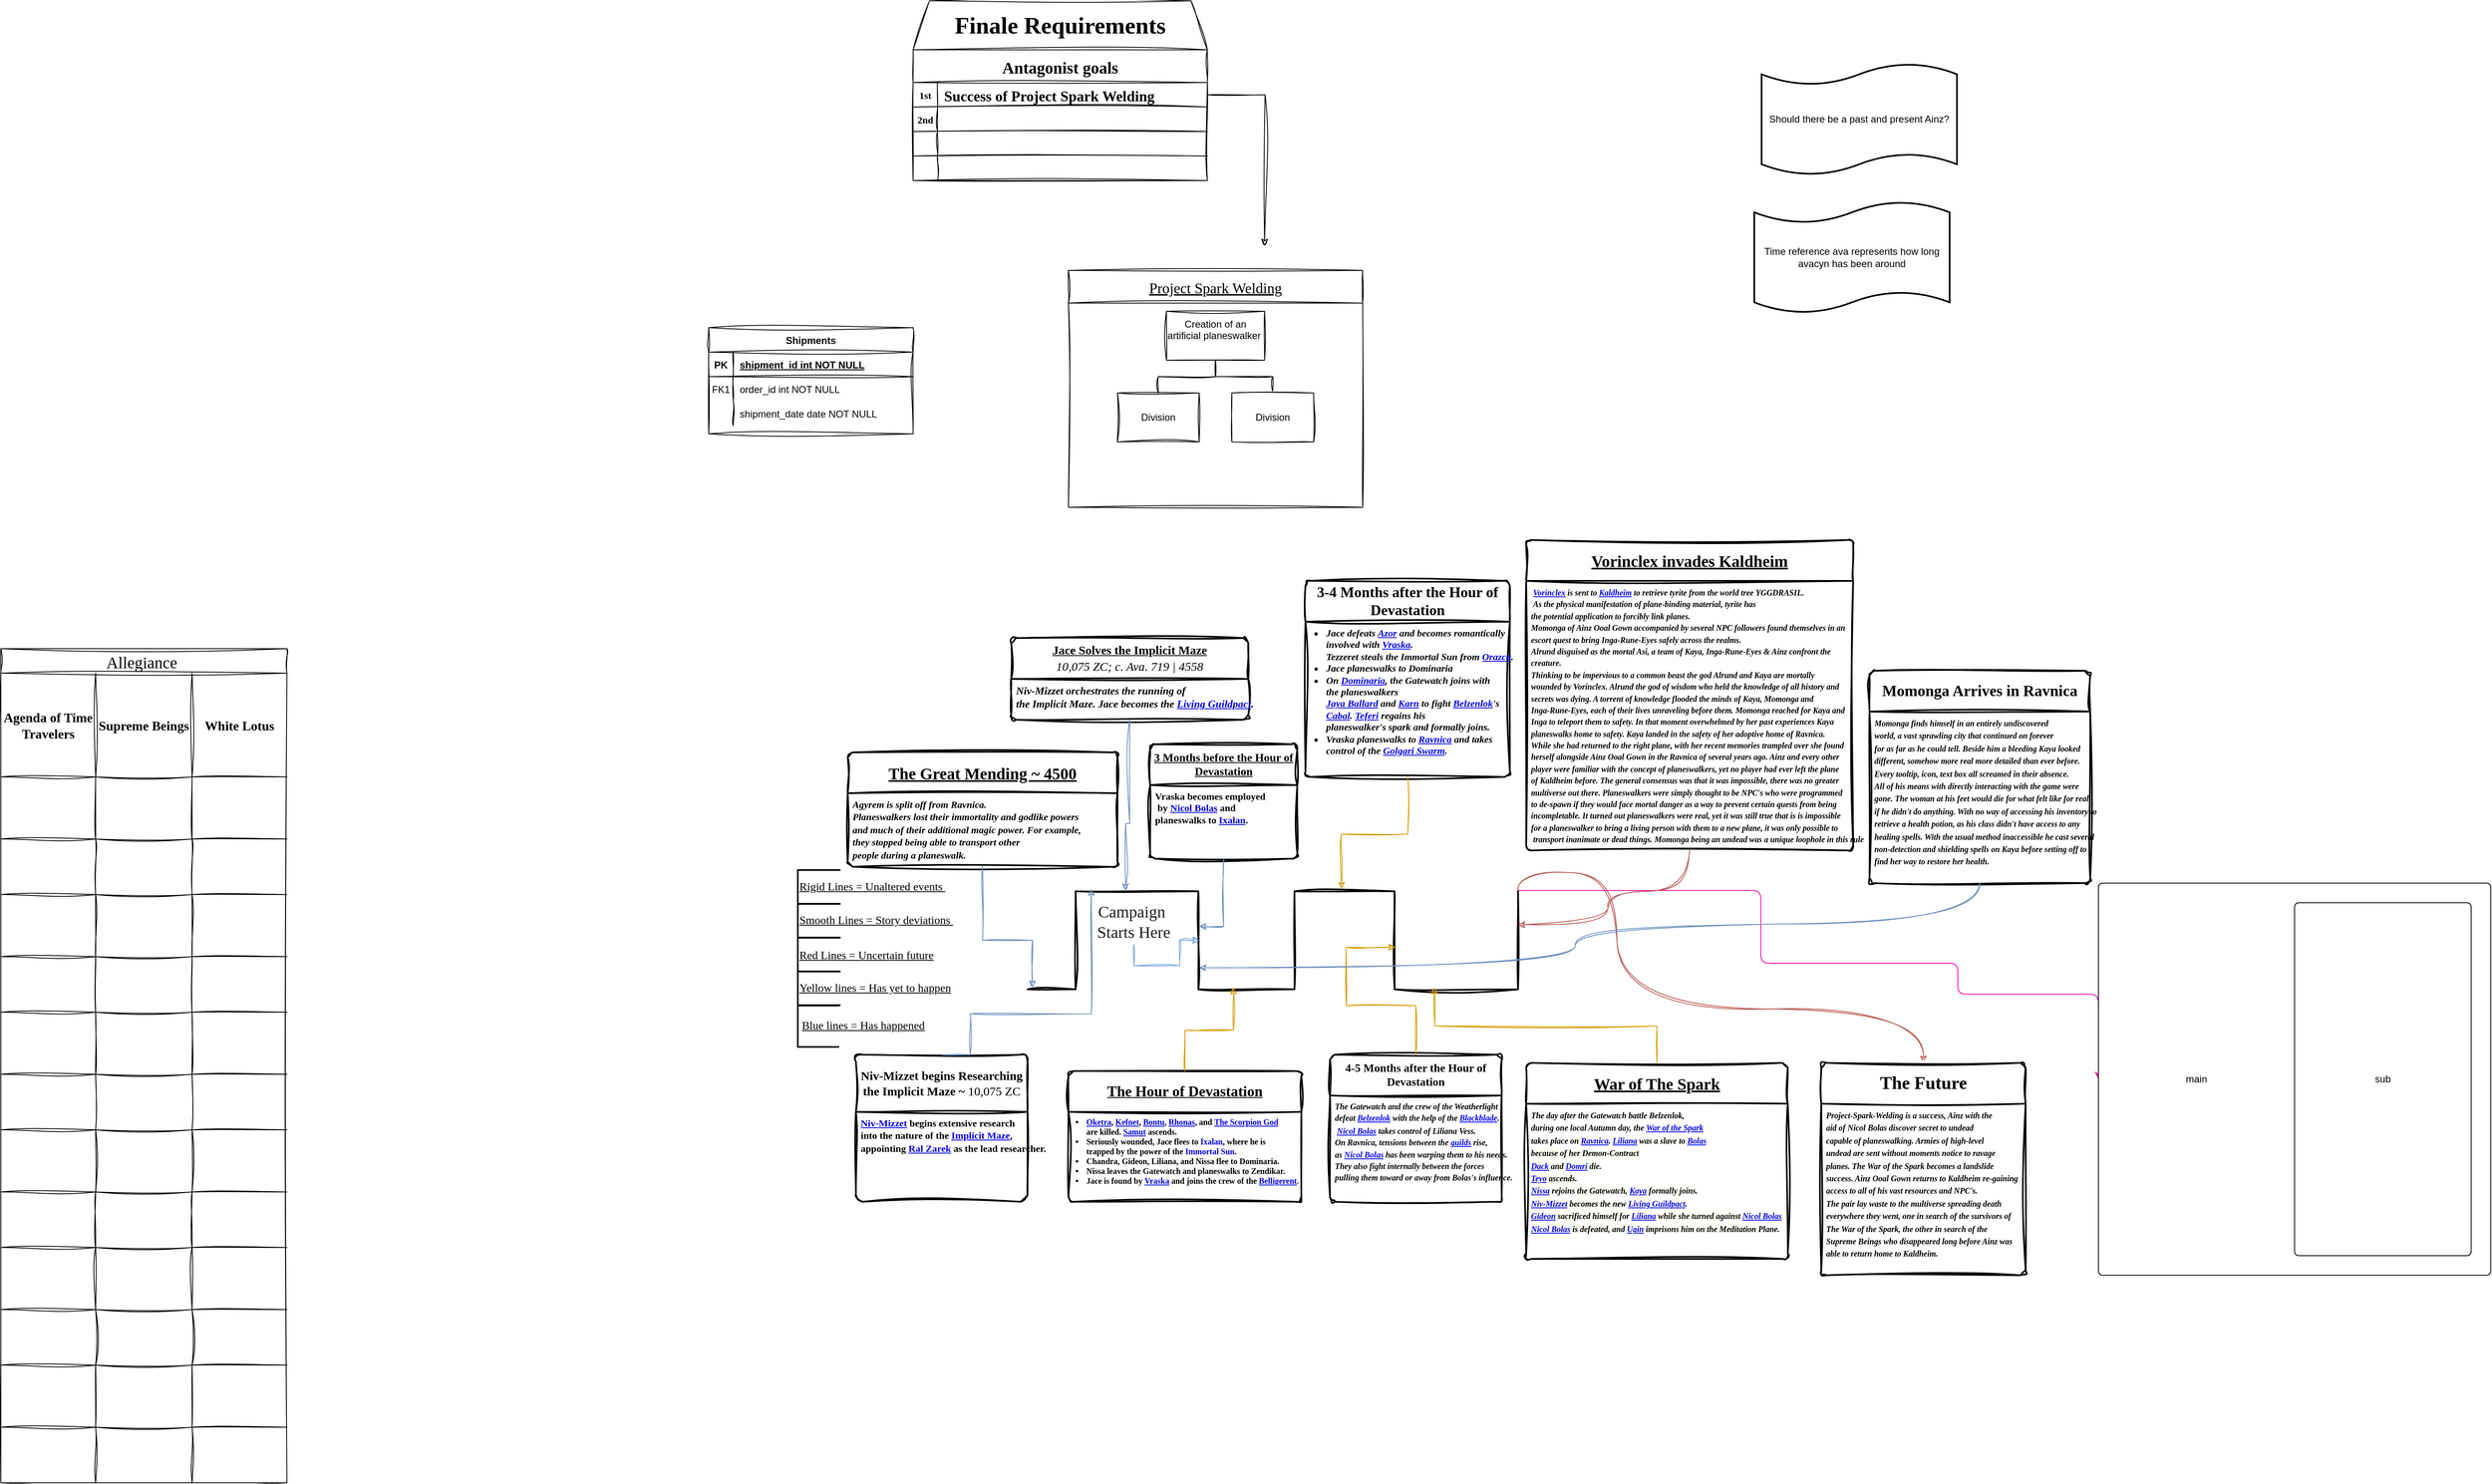 <mxfile version="23.0.1" type="github">
  <diagram id="R2lEEEUBdFMjLlhIrx00" name="Page-1">
    <mxGraphModel dx="2979" dy="714" grid="0" gridSize="10" guides="1" tooltips="1" connect="1" arrows="1" fold="1" page="1" pageScale="1" pageWidth="850" pageHeight="1100" math="0" shadow="0" extFonts="Permanent Marker^https://fonts.googleapis.com/css?family=Permanent+Marker">
      <root>
        <mxCell id="0" />
        <mxCell id="1" parent="0" />
        <mxCell id="C-vyLk0tnHw3VtMMgP7b-13" value="Shipments" style="shape=table;startSize=30;container=1;collapsible=1;childLayout=tableLayout;fixedRows=1;rowLines=0;fontStyle=1;align=center;resizeLast=1;labelBackgroundColor=none;sketch=1;curveFitting=1;jiggle=2;" parent="1" vertex="1">
          <mxGeometry y="420" width="250" height="130" as="geometry" />
        </mxCell>
        <mxCell id="C-vyLk0tnHw3VtMMgP7b-14" value="" style="shape=partialRectangle;collapsible=0;dropTarget=0;pointerEvents=0;fillColor=none;points=[[0,0.5],[1,0.5]];portConstraint=eastwest;top=0;left=0;right=0;bottom=1;labelBackgroundColor=none;sketch=1;curveFitting=1;jiggle=2;" parent="C-vyLk0tnHw3VtMMgP7b-13" vertex="1">
          <mxGeometry y="30" width="250" height="30" as="geometry" />
        </mxCell>
        <mxCell id="C-vyLk0tnHw3VtMMgP7b-15" value="PK" style="shape=partialRectangle;overflow=hidden;connectable=0;fillColor=none;top=0;left=0;bottom=0;right=0;fontStyle=1;labelBackgroundColor=none;sketch=1;curveFitting=1;jiggle=2;" parent="C-vyLk0tnHw3VtMMgP7b-14" vertex="1">
          <mxGeometry width="30" height="30" as="geometry">
            <mxRectangle width="30" height="30" as="alternateBounds" />
          </mxGeometry>
        </mxCell>
        <mxCell id="C-vyLk0tnHw3VtMMgP7b-16" value="shipment_id int NOT NULL " style="shape=partialRectangle;overflow=hidden;connectable=0;fillColor=none;top=0;left=0;bottom=0;right=0;align=left;spacingLeft=6;fontStyle=5;labelBackgroundColor=none;sketch=1;curveFitting=1;jiggle=2;" parent="C-vyLk0tnHw3VtMMgP7b-14" vertex="1">
          <mxGeometry x="30" width="220" height="30" as="geometry">
            <mxRectangle width="220" height="30" as="alternateBounds" />
          </mxGeometry>
        </mxCell>
        <mxCell id="C-vyLk0tnHw3VtMMgP7b-17" value="" style="shape=partialRectangle;collapsible=0;dropTarget=0;pointerEvents=0;fillColor=none;points=[[0,0.5],[1,0.5]];portConstraint=eastwest;top=0;left=0;right=0;bottom=0;labelBackgroundColor=none;sketch=1;curveFitting=1;jiggle=2;" parent="C-vyLk0tnHw3VtMMgP7b-13" vertex="1">
          <mxGeometry y="60" width="250" height="30" as="geometry" />
        </mxCell>
        <mxCell id="C-vyLk0tnHw3VtMMgP7b-18" value="FK1" style="shape=partialRectangle;overflow=hidden;connectable=0;fillColor=none;top=0;left=0;bottom=0;right=0;labelBackgroundColor=none;sketch=1;curveFitting=1;jiggle=2;" parent="C-vyLk0tnHw3VtMMgP7b-17" vertex="1">
          <mxGeometry width="30" height="30" as="geometry">
            <mxRectangle width="30" height="30" as="alternateBounds" />
          </mxGeometry>
        </mxCell>
        <mxCell id="C-vyLk0tnHw3VtMMgP7b-19" value="order_id int NOT NULL" style="shape=partialRectangle;overflow=hidden;connectable=0;fillColor=none;top=0;left=0;bottom=0;right=0;align=left;spacingLeft=6;labelBackgroundColor=none;sketch=1;curveFitting=1;jiggle=2;" parent="C-vyLk0tnHw3VtMMgP7b-17" vertex="1">
          <mxGeometry x="30" width="220" height="30" as="geometry">
            <mxRectangle width="220" height="30" as="alternateBounds" />
          </mxGeometry>
        </mxCell>
        <mxCell id="C-vyLk0tnHw3VtMMgP7b-20" value="" style="shape=partialRectangle;collapsible=0;dropTarget=0;pointerEvents=0;fillColor=none;points=[[0,0.5],[1,0.5]];portConstraint=eastwest;top=0;left=0;right=0;bottom=0;labelBackgroundColor=none;sketch=1;curveFitting=1;jiggle=2;" parent="C-vyLk0tnHw3VtMMgP7b-13" vertex="1">
          <mxGeometry y="90" width="250" height="30" as="geometry" />
        </mxCell>
        <mxCell id="C-vyLk0tnHw3VtMMgP7b-21" value="" style="shape=partialRectangle;overflow=hidden;connectable=0;fillColor=none;top=0;left=0;bottom=0;right=0;labelBackgroundColor=none;sketch=1;curveFitting=1;jiggle=2;" parent="C-vyLk0tnHw3VtMMgP7b-20" vertex="1">
          <mxGeometry width="30" height="30" as="geometry">
            <mxRectangle width="30" height="30" as="alternateBounds" />
          </mxGeometry>
        </mxCell>
        <mxCell id="C-vyLk0tnHw3VtMMgP7b-22" value="shipment_date date NOT NULL" style="shape=partialRectangle;overflow=hidden;connectable=0;fillColor=none;top=0;left=0;bottom=0;right=0;align=left;spacingLeft=6;labelBackgroundColor=none;sketch=1;curveFitting=1;jiggle=2;" parent="C-vyLk0tnHw3VtMMgP7b-20" vertex="1">
          <mxGeometry x="30" width="220" height="30" as="geometry">
            <mxRectangle width="220" height="30" as="alternateBounds" />
          </mxGeometry>
        </mxCell>
        <mxCell id="C-vyLk0tnHw3VtMMgP7b-23" value="Antagonist goals" style="shape=table;startSize=40;container=1;collapsible=1;childLayout=tableLayout;fixedRows=1;rowLines=0;fontStyle=1;align=center;resizeLast=1;labelBackgroundColor=none;fontSize=20;fontFamily=Bebas Neue;fontSource=https%3A%2F%2Ffonts.googleapis.com%2Fcss%3Ffamily%3DBebas%2BNeue;sketch=1;curveFitting=1;jiggle=2;" parent="1" vertex="1">
          <mxGeometry x="250" y="80" width="360" height="160" as="geometry">
            <mxRectangle x="250" y="80" width="100" height="30" as="alternateBounds" />
          </mxGeometry>
        </mxCell>
        <mxCell id="fSEFGYRT9wEeC8FM_eow-25" style="shape=partialRectangle;collapsible=0;dropTarget=0;pointerEvents=0;fillColor=none;points=[[0,0.5],[1,0.5]];portConstraint=eastwest;top=0;left=0;right=0;bottom=1;labelBackgroundColor=none;sketch=1;curveFitting=1;jiggle=2;" parent="C-vyLk0tnHw3VtMMgP7b-23" vertex="1">
          <mxGeometry y="40" width="360" height="30" as="geometry" />
        </mxCell>
        <mxCell id="fSEFGYRT9wEeC8FM_eow-26" value="1st" style="shape=partialRectangle;overflow=hidden;connectable=0;fillColor=none;top=0;left=0;bottom=0;right=0;fontStyle=1;align=center;fontFamily=Verdana;labelBackgroundColor=none;sketch=1;curveFitting=1;jiggle=2;" parent="fSEFGYRT9wEeC8FM_eow-25" vertex="1">
          <mxGeometry width="30" height="30" as="geometry">
            <mxRectangle width="30" height="30" as="alternateBounds" />
          </mxGeometry>
        </mxCell>
        <mxCell id="fSEFGYRT9wEeC8FM_eow-27" value="Success of Project Spark Welding" style="shape=partialRectangle;overflow=hidden;connectable=0;fillColor=none;top=0;left=0;bottom=0;right=0;align=left;spacingLeft=6;fontStyle=1;verticalAlign=middle;horizontal=1;fontFamily=Bebas Neue;fontSize=18;fontSource=https%3A%2F%2Ffonts.googleapis.com%2Fcss%3Ffamily%3DBebas%2BNeue;labelBackgroundColor=none;sketch=1;curveFitting=1;jiggle=2;" parent="fSEFGYRT9wEeC8FM_eow-25" vertex="1">
          <mxGeometry x="30" width="330" height="30" as="geometry">
            <mxRectangle width="330" height="30" as="alternateBounds" />
          </mxGeometry>
        </mxCell>
        <mxCell id="fSEFGYRT9wEeC8FM_eow-22" style="shape=partialRectangle;collapsible=0;dropTarget=0;pointerEvents=0;fillColor=none;points=[[0,0.5],[1,0.5]];portConstraint=eastwest;top=0;left=0;right=0;bottom=1;labelBackgroundColor=none;sketch=1;curveFitting=1;jiggle=2;" parent="C-vyLk0tnHw3VtMMgP7b-23" vertex="1">
          <mxGeometry y="70" width="360" height="30" as="geometry" />
        </mxCell>
        <mxCell id="fSEFGYRT9wEeC8FM_eow-23" style="shape=partialRectangle;overflow=hidden;connectable=0;fillColor=none;top=0;left=0;bottom=0;right=0;fontStyle=1;labelBackgroundColor=none;sketch=1;curveFitting=1;jiggle=2;" parent="fSEFGYRT9wEeC8FM_eow-22" vertex="1">
          <mxGeometry width="30" height="30" as="geometry">
            <mxRectangle width="30" height="30" as="alternateBounds" />
          </mxGeometry>
        </mxCell>
        <mxCell id="fSEFGYRT9wEeC8FM_eow-24" style="shape=partialRectangle;overflow=hidden;connectable=0;fillColor=none;top=0;left=0;bottom=0;right=0;align=center;spacingLeft=6;fontStyle=5;verticalAlign=middle;horizontal=1;fontFamily=Times New Roman;fontSize=15;labelBackgroundColor=none;sketch=1;curveFitting=1;jiggle=2;" parent="fSEFGYRT9wEeC8FM_eow-22" vertex="1">
          <mxGeometry x="30" width="330" height="30" as="geometry">
            <mxRectangle width="330" height="30" as="alternateBounds" />
          </mxGeometry>
        </mxCell>
        <mxCell id="fSEFGYRT9wEeC8FM_eow-13" style="shape=partialRectangle;collapsible=0;dropTarget=0;pointerEvents=0;fillColor=none;points=[[0,0.5],[1,0.5]];portConstraint=eastwest;top=0;left=0;right=0;bottom=1;labelBackgroundColor=none;sketch=1;curveFitting=1;jiggle=2;" parent="C-vyLk0tnHw3VtMMgP7b-23" vertex="1">
          <mxGeometry y="100" width="360" height="30" as="geometry" />
        </mxCell>
        <mxCell id="fSEFGYRT9wEeC8FM_eow-14" style="shape=partialRectangle;overflow=hidden;connectable=0;fillColor=none;top=0;left=0;bottom=0;right=0;fontStyle=1;labelBackgroundColor=none;sketch=1;curveFitting=1;jiggle=2;" parent="fSEFGYRT9wEeC8FM_eow-13" vertex="1">
          <mxGeometry width="30" height="30" as="geometry">
            <mxRectangle width="30" height="30" as="alternateBounds" />
          </mxGeometry>
        </mxCell>
        <mxCell id="fSEFGYRT9wEeC8FM_eow-15" style="shape=partialRectangle;overflow=hidden;connectable=0;fillColor=none;top=0;left=0;bottom=0;right=0;align=center;spacingLeft=6;fontStyle=5;verticalAlign=middle;horizontal=1;fontFamily=Times New Roman;fontSize=15;labelBackgroundColor=none;sketch=1;curveFitting=1;jiggle=2;" parent="fSEFGYRT9wEeC8FM_eow-13" vertex="1">
          <mxGeometry x="30" width="330" height="30" as="geometry">
            <mxRectangle width="330" height="30" as="alternateBounds" />
          </mxGeometry>
        </mxCell>
        <mxCell id="C-vyLk0tnHw3VtMMgP7b-24" value="" style="shape=partialRectangle;collapsible=0;dropTarget=0;pointerEvents=0;fillColor=none;points=[[0,0.5],[1,0.5]];portConstraint=eastwest;top=0;left=0;right=0;bottom=1;labelBackgroundColor=none;sketch=1;curveFitting=1;jiggle=2;" parent="C-vyLk0tnHw3VtMMgP7b-23" vertex="1">
          <mxGeometry y="130" width="360" height="30" as="geometry" />
        </mxCell>
        <mxCell id="C-vyLk0tnHw3VtMMgP7b-25" value="" style="shape=partialRectangle;overflow=hidden;connectable=0;fillColor=none;top=0;left=0;bottom=0;right=0;fontStyle=1;labelBackgroundColor=none;sketch=1;curveFitting=1;jiggle=2;" parent="C-vyLk0tnHw3VtMMgP7b-24" vertex="1">
          <mxGeometry width="30" height="30" as="geometry">
            <mxRectangle width="30" height="30" as="alternateBounds" />
          </mxGeometry>
        </mxCell>
        <mxCell id="C-vyLk0tnHw3VtMMgP7b-26" value="" style="shape=partialRectangle;overflow=hidden;connectable=0;fillColor=none;top=0;left=0;bottom=0;right=0;align=center;spacingLeft=6;fontStyle=5;verticalAlign=middle;horizontal=1;fontFamily=Times New Roman;fontSize=15;labelBackgroundColor=none;sketch=1;curveFitting=1;jiggle=2;" parent="C-vyLk0tnHw3VtMMgP7b-24" vertex="1">
          <mxGeometry x="30" width="330" height="30" as="geometry">
            <mxRectangle width="330" height="30" as="alternateBounds" />
          </mxGeometry>
        </mxCell>
        <mxCell id="fSEFGYRT9wEeC8FM_eow-29" value="2nd" style="shape=partialRectangle;overflow=hidden;connectable=0;fillColor=none;top=0;left=0;bottom=0;right=0;fontStyle=1;align=center;fontFamily=Verdana;labelBackgroundColor=none;sketch=1;curveFitting=1;jiggle=2;" parent="1" vertex="1">
          <mxGeometry x="250" y="150" width="30" height="30" as="geometry">
            <mxRectangle width="30" height="30" as="alternateBounds" />
          </mxGeometry>
        </mxCell>
        <mxCell id="fSEFGYRT9wEeC8FM_eow-30" value="Text" style="text;strokeColor=none;align=center;fillColor=none;html=1;verticalAlign=middle;whiteSpace=wrap;rounded=0;labelBackgroundColor=none;sketch=1;curveFitting=1;jiggle=2;" parent="1" vertex="1">
          <mxGeometry x="320" y="30" width="200" height="50" as="geometry" />
        </mxCell>
        <mxCell id="fSEFGYRT9wEeC8FM_eow-31" value="&lt;font data-font-src=&quot;https://fonts.googleapis.com/css?family=Rubik+Burned&quot; face=&quot;Rubik Burned&quot; style=&quot;font-size: 29px;&quot;&gt;&lt;b style=&quot;font-size: 29px;&quot;&gt;Finale Requirements&lt;/b&gt;&lt;/font&gt;" style="shape=trapezoid;perimeter=trapezoidPerimeter;whiteSpace=wrap;html=1;fixedSize=1;fontSize=29;labelBackgroundColor=none;sketch=1;curveFitting=1;jiggle=2;" parent="1" vertex="1">
          <mxGeometry x="250" y="20" width="360" height="60" as="geometry" />
        </mxCell>
        <mxCell id="fSEFGYRT9wEeC8FM_eow-32" style="edgeStyle=orthogonalEdgeStyle;rounded=0;orthogonalLoop=1;jettySize=auto;html=1;entryX=0.5;entryY=0;entryDx=0;entryDy=0;labelBackgroundColor=none;fontColor=default;sketch=1;curveFitting=1;jiggle=2;" parent="1" source="fSEFGYRT9wEeC8FM_eow-25" edge="1">
          <mxGeometry relative="1" as="geometry">
            <mxPoint x="680" y="320" as="targetPoint" />
          </mxGeometry>
        </mxCell>
        <mxCell id="fSEFGYRT9wEeC8FM_eow-33" value="Project Spark Welding" style="swimlane;startSize=40;horizontal=1;containerType=tree;newEdgeStyle={&quot;edgeStyle&quot;:&quot;elbowEdgeStyle&quot;,&quot;startArrow&quot;:&quot;none&quot;,&quot;endArrow&quot;:&quot;none&quot;};fontSize=18;fontFamily=Bebas Neue;fontSource=https%3A%2F%2Ffonts.googleapis.com%2Fcss%3Ffamily%3DBebas%2BNeue;fontStyle=4;spacingTop=0;perimeterSpacing=0;fillStyle=auto;labelBackgroundColor=none;sketch=1;curveFitting=1;jiggle=2;" parent="1" vertex="1">
          <mxGeometry x="440" y="350" width="360" height="290" as="geometry" />
        </mxCell>
        <mxCell id="fSEFGYRT9wEeC8FM_eow-34" value="" style="edgeStyle=elbowEdgeStyle;elbow=vertical;sourcePerimeterSpacing=0;targetPerimeterSpacing=0;startArrow=none;endArrow=none;rounded=0;curved=0;labelBackgroundColor=none;fontColor=default;sketch=1;curveFitting=1;jiggle=2;" parent="fSEFGYRT9wEeC8FM_eow-33" source="fSEFGYRT9wEeC8FM_eow-36" target="fSEFGYRT9wEeC8FM_eow-37" edge="1">
          <mxGeometry relative="1" as="geometry" />
        </mxCell>
        <mxCell id="fSEFGYRT9wEeC8FM_eow-35" value="" style="edgeStyle=elbowEdgeStyle;elbow=vertical;sourcePerimeterSpacing=0;targetPerimeterSpacing=0;startArrow=none;endArrow=none;rounded=0;curved=0;labelBackgroundColor=none;fontColor=default;sketch=1;curveFitting=1;jiggle=2;" parent="fSEFGYRT9wEeC8FM_eow-33" source="fSEFGYRT9wEeC8FM_eow-36" target="fSEFGYRT9wEeC8FM_eow-38" edge="1">
          <mxGeometry relative="1" as="geometry" />
        </mxCell>
        <UserObject label="Creation of an artificial planeswalker&amp;nbsp; &amp;nbsp;" treeRoot="1" id="fSEFGYRT9wEeC8FM_eow-36">
          <mxCell style="whiteSpace=wrap;html=1;align=center;treeFolding=1;treeMoving=1;newEdgeStyle={&quot;edgeStyle&quot;:&quot;elbowEdgeStyle&quot;,&quot;startArrow&quot;:&quot;none&quot;,&quot;endArrow&quot;:&quot;none&quot;};labelBackgroundColor=none;sketch=1;curveFitting=1;jiggle=2;" parent="fSEFGYRT9wEeC8FM_eow-33" vertex="1">
            <mxGeometry x="120" y="50" width="120" height="60" as="geometry" />
          </mxCell>
        </UserObject>
        <mxCell id="fSEFGYRT9wEeC8FM_eow-37" value="Division" style="whiteSpace=wrap;html=1;align=center;verticalAlign=middle;treeFolding=1;treeMoving=1;newEdgeStyle={&quot;edgeStyle&quot;:&quot;elbowEdgeStyle&quot;,&quot;startArrow&quot;:&quot;none&quot;,&quot;endArrow&quot;:&quot;none&quot;};labelBackgroundColor=none;sketch=1;curveFitting=1;jiggle=2;" parent="fSEFGYRT9wEeC8FM_eow-33" vertex="1">
          <mxGeometry x="60" y="150" width="100" height="60" as="geometry" />
        </mxCell>
        <mxCell id="fSEFGYRT9wEeC8FM_eow-38" value="Division" style="whiteSpace=wrap;html=1;align=center;verticalAlign=middle;treeFolding=1;treeMoving=1;newEdgeStyle={&quot;edgeStyle&quot;:&quot;elbowEdgeStyle&quot;,&quot;startArrow&quot;:&quot;none&quot;,&quot;endArrow&quot;:&quot;none&quot;};labelBackgroundColor=none;sketch=1;curveFitting=1;jiggle=2;" parent="fSEFGYRT9wEeC8FM_eow-33" vertex="1">
          <mxGeometry x="200" y="150" width="100" height="60" as="geometry" />
        </mxCell>
        <mxCell id="fSEFGYRT9wEeC8FM_eow-48" value="Allegiance " style="shape=table;startSize=30;container=1;collapsible=0;childLayout=tableLayout;strokeColor=default;fontSize=20;sketch=1;hachureGap=4;jiggle=2;curveFitting=1;fontFamily=Rubik Burned;fontSource=https%3A%2F%2Ffonts.googleapis.com%2Fcss%3Ffamily%3DRubik%2BBurned;" parent="1" vertex="1">
          <mxGeometry x="-866" y="813" width="350" height="1021" as="geometry" />
        </mxCell>
        <mxCell id="fSEFGYRT9wEeC8FM_eow-49" value="" style="shape=tableRow;horizontal=0;startSize=0;swimlaneHead=0;swimlaneBody=0;strokeColor=inherit;top=0;left=0;bottom=0;right=0;collapsible=0;dropTarget=0;fillColor=none;points=[[0,0.5],[1,0.5]];portConstraint=eastwest;fontSize=16;sketch=1;hachureGap=4;jiggle=2;curveFitting=1;fontFamily=Architects Daughter;fontSource=https%3A%2F%2Ffonts.googleapis.com%2Fcss%3Ffamily%3DArchitects%2BDaughter;" parent="fSEFGYRT9wEeC8FM_eow-48" vertex="1">
          <mxGeometry y="30" width="350" height="127" as="geometry" />
        </mxCell>
        <mxCell id="fSEFGYRT9wEeC8FM_eow-50" value="Agenda of Time Travelers" style="shape=partialRectangle;html=1;whiteSpace=wrap;connectable=0;strokeColor=inherit;overflow=hidden;fillColor=none;top=0;left=0;bottom=0;right=0;pointerEvents=1;fontSize=16;sketch=1;hachureGap=4;jiggle=2;curveFitting=1;fontFamily=Oswald;fontSource=https%3A%2F%2Ffonts.googleapis.com%2Fcss%3Ffamily%3DOswald;fontStyle=1" parent="fSEFGYRT9wEeC8FM_eow-49" vertex="1">
          <mxGeometry width="116" height="127" as="geometry">
            <mxRectangle width="116" height="127" as="alternateBounds" />
          </mxGeometry>
        </mxCell>
        <mxCell id="fSEFGYRT9wEeC8FM_eow-51" value="&lt;font data-font-src=&quot;https://fonts.googleapis.com/css?family=Oswald&quot;&gt;Supreme Beings&lt;/font&gt;" style="shape=partialRectangle;html=1;whiteSpace=wrap;connectable=0;strokeColor=inherit;overflow=hidden;fillColor=none;top=0;left=0;bottom=0;right=0;pointerEvents=1;fontSize=16;sketch=1;hachureGap=4;jiggle=2;curveFitting=1;fontFamily=Oswald;fontSource=https%3A%2F%2Ffonts.googleapis.com%2Fcss%3Ffamily%3DOswald;fontStyle=1" parent="fSEFGYRT9wEeC8FM_eow-49" vertex="1">
          <mxGeometry x="116" width="118" height="127" as="geometry">
            <mxRectangle width="118" height="127" as="alternateBounds" />
          </mxGeometry>
        </mxCell>
        <mxCell id="fSEFGYRT9wEeC8FM_eow-52" value="&lt;b&gt;White Lotus&lt;/b&gt;" style="shape=partialRectangle;html=1;whiteSpace=wrap;connectable=0;strokeColor=inherit;overflow=hidden;fillColor=none;top=0;left=0;bottom=0;right=0;pointerEvents=1;fontSize=16;sketch=1;hachureGap=4;jiggle=2;curveFitting=1;fontFamily=Oswald;fontSource=https%3A%2F%2Ffonts.googleapis.com%2Fcss%3Ffamily%3DOswald;" parent="fSEFGYRT9wEeC8FM_eow-49" vertex="1">
          <mxGeometry x="234" width="116" height="127" as="geometry">
            <mxRectangle width="116" height="127" as="alternateBounds" />
          </mxGeometry>
        </mxCell>
        <mxCell id="fSEFGYRT9wEeC8FM_eow-53" value="" style="shape=tableRow;horizontal=0;startSize=0;swimlaneHead=0;swimlaneBody=0;strokeColor=inherit;top=0;left=0;bottom=0;right=0;collapsible=0;dropTarget=0;fillColor=none;points=[[0,0.5],[1,0.5]];portConstraint=eastwest;fontSize=16;sketch=1;hachureGap=4;jiggle=2;curveFitting=1;fontFamily=Architects Daughter;fontSource=https%3A%2F%2Ffonts.googleapis.com%2Fcss%3Ffamily%3DArchitects%2BDaughter;" parent="fSEFGYRT9wEeC8FM_eow-48" vertex="1">
          <mxGeometry y="157" width="350" height="76" as="geometry" />
        </mxCell>
        <mxCell id="fSEFGYRT9wEeC8FM_eow-54" value="" style="shape=partialRectangle;html=1;whiteSpace=wrap;connectable=0;strokeColor=inherit;overflow=hidden;fillColor=none;top=0;left=0;bottom=0;right=0;pointerEvents=1;fontSize=16;sketch=1;hachureGap=4;jiggle=2;curveFitting=1;fontFamily=Oswald;fontSource=https%3A%2F%2Ffonts.googleapis.com%2Fcss%3Ffamily%3DOswald;" parent="fSEFGYRT9wEeC8FM_eow-53" vertex="1">
          <mxGeometry width="116" height="76" as="geometry">
            <mxRectangle width="116" height="76" as="alternateBounds" />
          </mxGeometry>
        </mxCell>
        <mxCell id="fSEFGYRT9wEeC8FM_eow-55" value="" style="shape=partialRectangle;html=1;whiteSpace=wrap;connectable=0;strokeColor=inherit;overflow=hidden;fillColor=none;top=0;left=0;bottom=0;right=0;pointerEvents=1;fontSize=16;sketch=1;hachureGap=4;jiggle=2;curveFitting=1;fontFamily=Oswald;fontSource=https%3A%2F%2Ffonts.googleapis.com%2Fcss%3Ffamily%3DOswald;" parent="fSEFGYRT9wEeC8FM_eow-53" vertex="1">
          <mxGeometry x="116" width="118" height="76" as="geometry">
            <mxRectangle width="118" height="76" as="alternateBounds" />
          </mxGeometry>
        </mxCell>
        <mxCell id="fSEFGYRT9wEeC8FM_eow-56" value="" style="shape=partialRectangle;html=1;whiteSpace=wrap;connectable=0;strokeColor=inherit;overflow=hidden;fillColor=none;top=0;left=0;bottom=0;right=0;pointerEvents=1;fontSize=16;sketch=1;hachureGap=4;jiggle=2;curveFitting=1;fontFamily=Oswald;fontSource=https%3A%2F%2Ffonts.googleapis.com%2Fcss%3Ffamily%3DOswald;" parent="fSEFGYRT9wEeC8FM_eow-53" vertex="1">
          <mxGeometry x="234" width="116" height="76" as="geometry">
            <mxRectangle width="116" height="76" as="alternateBounds" />
          </mxGeometry>
        </mxCell>
        <mxCell id="fSEFGYRT9wEeC8FM_eow-57" value="" style="shape=tableRow;horizontal=0;startSize=0;swimlaneHead=0;swimlaneBody=0;strokeColor=inherit;top=0;left=0;bottom=0;right=0;collapsible=0;dropTarget=0;fillColor=none;points=[[0,0.5],[1,0.5]];portConstraint=eastwest;fontSize=16;sketch=1;hachureGap=4;jiggle=2;curveFitting=1;fontFamily=Architects Daughter;fontSource=https%3A%2F%2Ffonts.googleapis.com%2Fcss%3Ffamily%3DArchitects%2BDaughter;" parent="fSEFGYRT9wEeC8FM_eow-48" vertex="1">
          <mxGeometry y="233" width="350" height="68" as="geometry" />
        </mxCell>
        <mxCell id="fSEFGYRT9wEeC8FM_eow-58" value="" style="shape=partialRectangle;html=1;whiteSpace=wrap;connectable=0;strokeColor=inherit;overflow=hidden;fillColor=none;top=0;left=0;bottom=0;right=0;pointerEvents=1;fontSize=16;sketch=1;hachureGap=4;jiggle=2;curveFitting=1;fontFamily=Oswald;fontSource=https%3A%2F%2Ffonts.googleapis.com%2Fcss%3Ffamily%3DOswald;" parent="fSEFGYRT9wEeC8FM_eow-57" vertex="1">
          <mxGeometry width="116" height="68" as="geometry">
            <mxRectangle width="116" height="68" as="alternateBounds" />
          </mxGeometry>
        </mxCell>
        <mxCell id="fSEFGYRT9wEeC8FM_eow-59" value="" style="shape=partialRectangle;html=1;whiteSpace=wrap;connectable=0;strokeColor=inherit;overflow=hidden;fillColor=none;top=0;left=0;bottom=0;right=0;pointerEvents=1;fontSize=16;sketch=1;hachureGap=4;jiggle=2;curveFitting=1;fontFamily=Oswald;fontSource=https%3A%2F%2Ffonts.googleapis.com%2Fcss%3Ffamily%3DOswald;" parent="fSEFGYRT9wEeC8FM_eow-57" vertex="1">
          <mxGeometry x="116" width="118" height="68" as="geometry">
            <mxRectangle width="118" height="68" as="alternateBounds" />
          </mxGeometry>
        </mxCell>
        <mxCell id="fSEFGYRT9wEeC8FM_eow-60" value="" style="shape=partialRectangle;html=1;whiteSpace=wrap;connectable=0;strokeColor=inherit;overflow=hidden;fillColor=none;top=0;left=0;bottom=0;right=0;pointerEvents=1;fontSize=16;sketch=1;hachureGap=4;jiggle=2;curveFitting=1;fontFamily=Oswald;fontSource=https%3A%2F%2Ffonts.googleapis.com%2Fcss%3Ffamily%3DOswald;" parent="fSEFGYRT9wEeC8FM_eow-57" vertex="1">
          <mxGeometry x="234" width="116" height="68" as="geometry">
            <mxRectangle width="116" height="68" as="alternateBounds" />
          </mxGeometry>
        </mxCell>
        <mxCell id="fSEFGYRT9wEeC8FM_eow-86" value="" style="shape=tableRow;horizontal=0;startSize=0;swimlaneHead=0;swimlaneBody=0;strokeColor=inherit;top=0;left=0;bottom=0;right=0;collapsible=0;dropTarget=0;fillColor=none;points=[[0,0.5],[1,0.5]];portConstraint=eastwest;fontSize=16;sketch=1;hachureGap=4;jiggle=2;curveFitting=1;fontFamily=Architects Daughter;fontSource=https%3A%2F%2Ffonts.googleapis.com%2Fcss%3Ffamily%3DArchitects%2BDaughter;" parent="fSEFGYRT9wEeC8FM_eow-48" vertex="1">
          <mxGeometry y="301" width="350" height="76" as="geometry" />
        </mxCell>
        <mxCell id="fSEFGYRT9wEeC8FM_eow-87" value="" style="shape=partialRectangle;html=1;whiteSpace=wrap;connectable=0;strokeColor=inherit;overflow=hidden;fillColor=none;top=0;left=0;bottom=0;right=0;pointerEvents=1;fontSize=16;sketch=1;hachureGap=4;jiggle=2;curveFitting=1;fontFamily=Oswald;fontSource=https%3A%2F%2Ffonts.googleapis.com%2Fcss%3Ffamily%3DOswald;" parent="fSEFGYRT9wEeC8FM_eow-86" vertex="1">
          <mxGeometry width="116" height="76" as="geometry">
            <mxRectangle width="116" height="76" as="alternateBounds" />
          </mxGeometry>
        </mxCell>
        <mxCell id="fSEFGYRT9wEeC8FM_eow-88" value="" style="shape=partialRectangle;html=1;whiteSpace=wrap;connectable=0;strokeColor=inherit;overflow=hidden;fillColor=none;top=0;left=0;bottom=0;right=0;pointerEvents=1;fontSize=16;sketch=1;hachureGap=4;jiggle=2;curveFitting=1;fontFamily=Oswald;fontSource=https%3A%2F%2Ffonts.googleapis.com%2Fcss%3Ffamily%3DOswald;" parent="fSEFGYRT9wEeC8FM_eow-86" vertex="1">
          <mxGeometry x="116" width="118" height="76" as="geometry">
            <mxRectangle width="118" height="76" as="alternateBounds" />
          </mxGeometry>
        </mxCell>
        <mxCell id="fSEFGYRT9wEeC8FM_eow-89" value="" style="shape=partialRectangle;html=1;whiteSpace=wrap;connectable=0;strokeColor=inherit;overflow=hidden;fillColor=none;top=0;left=0;bottom=0;right=0;pointerEvents=1;fontSize=16;sketch=1;hachureGap=4;jiggle=2;curveFitting=1;fontFamily=Oswald;fontSource=https%3A%2F%2Ffonts.googleapis.com%2Fcss%3Ffamily%3DOswald;" parent="fSEFGYRT9wEeC8FM_eow-86" vertex="1">
          <mxGeometry x="234" width="116" height="76" as="geometry">
            <mxRectangle width="116" height="76" as="alternateBounds" />
          </mxGeometry>
        </mxCell>
        <mxCell id="fSEFGYRT9wEeC8FM_eow-90" value="" style="shape=tableRow;horizontal=0;startSize=0;swimlaneHead=0;swimlaneBody=0;strokeColor=inherit;top=0;left=0;bottom=0;right=0;collapsible=0;dropTarget=0;fillColor=none;points=[[0,0.5],[1,0.5]];portConstraint=eastwest;fontSize=16;sketch=1;hachureGap=4;jiggle=2;curveFitting=1;fontFamily=Architects Daughter;fontSource=https%3A%2F%2Ffonts.googleapis.com%2Fcss%3Ffamily%3DArchitects%2BDaughter;" parent="fSEFGYRT9wEeC8FM_eow-48" vertex="1">
          <mxGeometry y="377" width="350" height="68" as="geometry" />
        </mxCell>
        <mxCell id="fSEFGYRT9wEeC8FM_eow-91" value="" style="shape=partialRectangle;html=1;whiteSpace=wrap;connectable=0;strokeColor=inherit;overflow=hidden;fillColor=none;top=0;left=0;bottom=0;right=0;pointerEvents=1;fontSize=16;sketch=1;hachureGap=4;jiggle=2;curveFitting=1;fontFamily=Oswald;fontSource=https%3A%2F%2Ffonts.googleapis.com%2Fcss%3Ffamily%3DOswald;" parent="fSEFGYRT9wEeC8FM_eow-90" vertex="1">
          <mxGeometry width="116" height="68" as="geometry">
            <mxRectangle width="116" height="68" as="alternateBounds" />
          </mxGeometry>
        </mxCell>
        <mxCell id="fSEFGYRT9wEeC8FM_eow-92" value="" style="shape=partialRectangle;html=1;whiteSpace=wrap;connectable=0;strokeColor=inherit;overflow=hidden;fillColor=none;top=0;left=0;bottom=0;right=0;pointerEvents=1;fontSize=16;sketch=1;hachureGap=4;jiggle=2;curveFitting=1;fontFamily=Oswald;fontSource=https%3A%2F%2Ffonts.googleapis.com%2Fcss%3Ffamily%3DOswald;" parent="fSEFGYRT9wEeC8FM_eow-90" vertex="1">
          <mxGeometry x="116" width="118" height="68" as="geometry">
            <mxRectangle width="118" height="68" as="alternateBounds" />
          </mxGeometry>
        </mxCell>
        <mxCell id="fSEFGYRT9wEeC8FM_eow-93" value="" style="shape=partialRectangle;html=1;whiteSpace=wrap;connectable=0;strokeColor=inherit;overflow=hidden;fillColor=none;top=0;left=0;bottom=0;right=0;pointerEvents=1;fontSize=16;sketch=1;hachureGap=4;jiggle=2;curveFitting=1;fontFamily=Oswald;fontSource=https%3A%2F%2Ffonts.googleapis.com%2Fcss%3Ffamily%3DOswald;" parent="fSEFGYRT9wEeC8FM_eow-90" vertex="1">
          <mxGeometry x="234" width="116" height="68" as="geometry">
            <mxRectangle width="116" height="68" as="alternateBounds" />
          </mxGeometry>
        </mxCell>
        <mxCell id="fSEFGYRT9wEeC8FM_eow-94" value="" style="shape=tableRow;horizontal=0;startSize=0;swimlaneHead=0;swimlaneBody=0;strokeColor=inherit;top=0;left=0;bottom=0;right=0;collapsible=0;dropTarget=0;fillColor=none;points=[[0,0.5],[1,0.5]];portConstraint=eastwest;fontSize=16;sketch=1;hachureGap=4;jiggle=2;curveFitting=1;fontFamily=Architects Daughter;fontSource=https%3A%2F%2Ffonts.googleapis.com%2Fcss%3Ffamily%3DArchitects%2BDaughter;" parent="fSEFGYRT9wEeC8FM_eow-48" vertex="1">
          <mxGeometry y="445" width="350" height="76" as="geometry" />
        </mxCell>
        <mxCell id="fSEFGYRT9wEeC8FM_eow-95" value="" style="shape=partialRectangle;html=1;whiteSpace=wrap;connectable=0;strokeColor=inherit;overflow=hidden;fillColor=none;top=0;left=0;bottom=0;right=0;pointerEvents=1;fontSize=16;sketch=1;hachureGap=4;jiggle=2;curveFitting=1;fontFamily=Oswald;fontSource=https%3A%2F%2Ffonts.googleapis.com%2Fcss%3Ffamily%3DOswald;" parent="fSEFGYRT9wEeC8FM_eow-94" vertex="1">
          <mxGeometry width="116" height="76" as="geometry">
            <mxRectangle width="116" height="76" as="alternateBounds" />
          </mxGeometry>
        </mxCell>
        <mxCell id="fSEFGYRT9wEeC8FM_eow-96" value="" style="shape=partialRectangle;html=1;whiteSpace=wrap;connectable=0;strokeColor=inherit;overflow=hidden;fillColor=none;top=0;left=0;bottom=0;right=0;pointerEvents=1;fontSize=16;sketch=1;hachureGap=4;jiggle=2;curveFitting=1;fontFamily=Oswald;fontSource=https%3A%2F%2Ffonts.googleapis.com%2Fcss%3Ffamily%3DOswald;" parent="fSEFGYRT9wEeC8FM_eow-94" vertex="1">
          <mxGeometry x="116" width="118" height="76" as="geometry">
            <mxRectangle width="118" height="76" as="alternateBounds" />
          </mxGeometry>
        </mxCell>
        <mxCell id="fSEFGYRT9wEeC8FM_eow-97" value="" style="shape=partialRectangle;html=1;whiteSpace=wrap;connectable=0;strokeColor=inherit;overflow=hidden;fillColor=none;top=0;left=0;bottom=0;right=0;pointerEvents=1;fontSize=16;sketch=1;hachureGap=4;jiggle=2;curveFitting=1;fontFamily=Oswald;fontSource=https%3A%2F%2Ffonts.googleapis.com%2Fcss%3Ffamily%3DOswald;" parent="fSEFGYRT9wEeC8FM_eow-94" vertex="1">
          <mxGeometry x="234" width="116" height="76" as="geometry">
            <mxRectangle width="116" height="76" as="alternateBounds" />
          </mxGeometry>
        </mxCell>
        <mxCell id="fSEFGYRT9wEeC8FM_eow-98" value="" style="shape=tableRow;horizontal=0;startSize=0;swimlaneHead=0;swimlaneBody=0;strokeColor=inherit;top=0;left=0;bottom=0;right=0;collapsible=0;dropTarget=0;fillColor=none;points=[[0,0.5],[1,0.5]];portConstraint=eastwest;fontSize=16;sketch=1;hachureGap=4;jiggle=2;curveFitting=1;fontFamily=Architects Daughter;fontSource=https%3A%2F%2Ffonts.googleapis.com%2Fcss%3Ffamily%3DArchitects%2BDaughter;" parent="fSEFGYRT9wEeC8FM_eow-48" vertex="1">
          <mxGeometry y="521" width="350" height="68" as="geometry" />
        </mxCell>
        <mxCell id="fSEFGYRT9wEeC8FM_eow-99" value="" style="shape=partialRectangle;html=1;whiteSpace=wrap;connectable=0;strokeColor=inherit;overflow=hidden;fillColor=none;top=0;left=0;bottom=0;right=0;pointerEvents=1;fontSize=16;sketch=1;hachureGap=4;jiggle=2;curveFitting=1;fontFamily=Oswald;fontSource=https%3A%2F%2Ffonts.googleapis.com%2Fcss%3Ffamily%3DOswald;" parent="fSEFGYRT9wEeC8FM_eow-98" vertex="1">
          <mxGeometry width="116" height="68" as="geometry">
            <mxRectangle width="116" height="68" as="alternateBounds" />
          </mxGeometry>
        </mxCell>
        <mxCell id="fSEFGYRT9wEeC8FM_eow-100" value="" style="shape=partialRectangle;html=1;whiteSpace=wrap;connectable=0;strokeColor=inherit;overflow=hidden;fillColor=none;top=0;left=0;bottom=0;right=0;pointerEvents=1;fontSize=16;sketch=1;hachureGap=4;jiggle=2;curveFitting=1;fontFamily=Oswald;fontSource=https%3A%2F%2Ffonts.googleapis.com%2Fcss%3Ffamily%3DOswald;" parent="fSEFGYRT9wEeC8FM_eow-98" vertex="1">
          <mxGeometry x="116" width="118" height="68" as="geometry">
            <mxRectangle width="118" height="68" as="alternateBounds" />
          </mxGeometry>
        </mxCell>
        <mxCell id="fSEFGYRT9wEeC8FM_eow-101" value="" style="shape=partialRectangle;html=1;whiteSpace=wrap;connectable=0;strokeColor=inherit;overflow=hidden;fillColor=none;top=0;left=0;bottom=0;right=0;pointerEvents=1;fontSize=16;sketch=1;hachureGap=4;jiggle=2;curveFitting=1;fontFamily=Oswald;fontSource=https%3A%2F%2Ffonts.googleapis.com%2Fcss%3Ffamily%3DOswald;" parent="fSEFGYRT9wEeC8FM_eow-98" vertex="1">
          <mxGeometry x="234" width="116" height="68" as="geometry">
            <mxRectangle width="116" height="68" as="alternateBounds" />
          </mxGeometry>
        </mxCell>
        <mxCell id="fSEFGYRT9wEeC8FM_eow-102" value="" style="shape=tableRow;horizontal=0;startSize=0;swimlaneHead=0;swimlaneBody=0;strokeColor=inherit;top=0;left=0;bottom=0;right=0;collapsible=0;dropTarget=0;fillColor=none;points=[[0,0.5],[1,0.5]];portConstraint=eastwest;fontSize=16;sketch=1;hachureGap=4;jiggle=2;curveFitting=1;fontFamily=Architects Daughter;fontSource=https%3A%2F%2Ffonts.googleapis.com%2Fcss%3Ffamily%3DArchitects%2BDaughter;" parent="fSEFGYRT9wEeC8FM_eow-48" vertex="1">
          <mxGeometry y="589" width="350" height="76" as="geometry" />
        </mxCell>
        <mxCell id="fSEFGYRT9wEeC8FM_eow-103" value="" style="shape=partialRectangle;html=1;whiteSpace=wrap;connectable=0;strokeColor=inherit;overflow=hidden;fillColor=none;top=0;left=0;bottom=0;right=0;pointerEvents=1;fontSize=16;sketch=1;hachureGap=4;jiggle=2;curveFitting=1;fontFamily=Oswald;fontSource=https%3A%2F%2Ffonts.googleapis.com%2Fcss%3Ffamily%3DOswald;" parent="fSEFGYRT9wEeC8FM_eow-102" vertex="1">
          <mxGeometry width="116" height="76" as="geometry">
            <mxRectangle width="116" height="76" as="alternateBounds" />
          </mxGeometry>
        </mxCell>
        <mxCell id="fSEFGYRT9wEeC8FM_eow-104" value="" style="shape=partialRectangle;html=1;whiteSpace=wrap;connectable=0;strokeColor=inherit;overflow=hidden;fillColor=none;top=0;left=0;bottom=0;right=0;pointerEvents=1;fontSize=16;sketch=1;hachureGap=4;jiggle=2;curveFitting=1;fontFamily=Oswald;fontSource=https%3A%2F%2Ffonts.googleapis.com%2Fcss%3Ffamily%3DOswald;" parent="fSEFGYRT9wEeC8FM_eow-102" vertex="1">
          <mxGeometry x="116" width="118" height="76" as="geometry">
            <mxRectangle width="118" height="76" as="alternateBounds" />
          </mxGeometry>
        </mxCell>
        <mxCell id="fSEFGYRT9wEeC8FM_eow-105" value="" style="shape=partialRectangle;html=1;whiteSpace=wrap;connectable=0;strokeColor=inherit;overflow=hidden;fillColor=none;top=0;left=0;bottom=0;right=0;pointerEvents=1;fontSize=16;sketch=1;hachureGap=4;jiggle=2;curveFitting=1;fontFamily=Oswald;fontSource=https%3A%2F%2Ffonts.googleapis.com%2Fcss%3Ffamily%3DOswald;" parent="fSEFGYRT9wEeC8FM_eow-102" vertex="1">
          <mxGeometry x="234" width="116" height="76" as="geometry">
            <mxRectangle width="116" height="76" as="alternateBounds" />
          </mxGeometry>
        </mxCell>
        <mxCell id="fSEFGYRT9wEeC8FM_eow-106" value="" style="shape=tableRow;horizontal=0;startSize=0;swimlaneHead=0;swimlaneBody=0;strokeColor=inherit;top=0;left=0;bottom=0;right=0;collapsible=0;dropTarget=0;fillColor=none;points=[[0,0.5],[1,0.5]];portConstraint=eastwest;fontSize=16;sketch=1;hachureGap=4;jiggle=2;curveFitting=1;fontFamily=Architects Daughter;fontSource=https%3A%2F%2Ffonts.googleapis.com%2Fcss%3Ffamily%3DArchitects%2BDaughter;" parent="fSEFGYRT9wEeC8FM_eow-48" vertex="1">
          <mxGeometry y="665" width="350" height="68" as="geometry" />
        </mxCell>
        <mxCell id="fSEFGYRT9wEeC8FM_eow-107" value="" style="shape=partialRectangle;html=1;whiteSpace=wrap;connectable=0;strokeColor=inherit;overflow=hidden;fillColor=none;top=0;left=0;bottom=0;right=0;pointerEvents=1;fontSize=16;sketch=1;hachureGap=4;jiggle=2;curveFitting=1;fontFamily=Oswald;fontSource=https%3A%2F%2Ffonts.googleapis.com%2Fcss%3Ffamily%3DOswald;" parent="fSEFGYRT9wEeC8FM_eow-106" vertex="1">
          <mxGeometry width="116" height="68" as="geometry">
            <mxRectangle width="116" height="68" as="alternateBounds" />
          </mxGeometry>
        </mxCell>
        <mxCell id="fSEFGYRT9wEeC8FM_eow-108" value="" style="shape=partialRectangle;html=1;whiteSpace=wrap;connectable=0;strokeColor=inherit;overflow=hidden;fillColor=none;top=0;left=0;bottom=0;right=0;pointerEvents=1;fontSize=16;sketch=1;hachureGap=4;jiggle=2;curveFitting=1;fontFamily=Oswald;fontSource=https%3A%2F%2Ffonts.googleapis.com%2Fcss%3Ffamily%3DOswald;" parent="fSEFGYRT9wEeC8FM_eow-106" vertex="1">
          <mxGeometry x="116" width="118" height="68" as="geometry">
            <mxRectangle width="118" height="68" as="alternateBounds" />
          </mxGeometry>
        </mxCell>
        <mxCell id="fSEFGYRT9wEeC8FM_eow-109" value="" style="shape=partialRectangle;html=1;whiteSpace=wrap;connectable=0;strokeColor=inherit;overflow=hidden;fillColor=none;top=0;left=0;bottom=0;right=0;pointerEvents=1;fontSize=16;sketch=1;hachureGap=4;jiggle=2;curveFitting=1;fontFamily=Oswald;fontSource=https%3A%2F%2Ffonts.googleapis.com%2Fcss%3Ffamily%3DOswald;" parent="fSEFGYRT9wEeC8FM_eow-106" vertex="1">
          <mxGeometry x="234" width="116" height="68" as="geometry">
            <mxRectangle width="116" height="68" as="alternateBounds" />
          </mxGeometry>
        </mxCell>
        <mxCell id="fSEFGYRT9wEeC8FM_eow-110" value="" style="shape=tableRow;horizontal=0;startSize=0;swimlaneHead=0;swimlaneBody=0;strokeColor=inherit;top=0;left=0;bottom=0;right=0;collapsible=0;dropTarget=0;fillColor=none;points=[[0,0.5],[1,0.5]];portConstraint=eastwest;fontSize=16;sketch=1;hachureGap=4;jiggle=2;curveFitting=1;fontFamily=Architects Daughter;fontSource=https%3A%2F%2Ffonts.googleapis.com%2Fcss%3Ffamily%3DArchitects%2BDaughter;" parent="fSEFGYRT9wEeC8FM_eow-48" vertex="1">
          <mxGeometry y="733" width="350" height="76" as="geometry" />
        </mxCell>
        <mxCell id="fSEFGYRT9wEeC8FM_eow-111" value="" style="shape=partialRectangle;html=1;whiteSpace=wrap;connectable=0;strokeColor=inherit;overflow=hidden;fillColor=none;top=0;left=0;bottom=0;right=0;pointerEvents=1;fontSize=16;sketch=1;hachureGap=4;jiggle=2;curveFitting=1;fontFamily=Oswald;fontSource=https%3A%2F%2Ffonts.googleapis.com%2Fcss%3Ffamily%3DOswald;" parent="fSEFGYRT9wEeC8FM_eow-110" vertex="1">
          <mxGeometry width="116" height="76" as="geometry">
            <mxRectangle width="116" height="76" as="alternateBounds" />
          </mxGeometry>
        </mxCell>
        <mxCell id="fSEFGYRT9wEeC8FM_eow-112" value="" style="shape=partialRectangle;html=1;whiteSpace=wrap;connectable=0;strokeColor=inherit;overflow=hidden;fillColor=none;top=0;left=0;bottom=0;right=0;pointerEvents=1;fontSize=16;sketch=1;hachureGap=4;jiggle=2;curveFitting=1;fontFamily=Oswald;fontSource=https%3A%2F%2Ffonts.googleapis.com%2Fcss%3Ffamily%3DOswald;" parent="fSEFGYRT9wEeC8FM_eow-110" vertex="1">
          <mxGeometry x="116" width="118" height="76" as="geometry">
            <mxRectangle width="118" height="76" as="alternateBounds" />
          </mxGeometry>
        </mxCell>
        <mxCell id="fSEFGYRT9wEeC8FM_eow-113" value="" style="shape=partialRectangle;html=1;whiteSpace=wrap;connectable=0;strokeColor=inherit;overflow=hidden;fillColor=none;top=0;left=0;bottom=0;right=0;pointerEvents=1;fontSize=16;sketch=1;hachureGap=4;jiggle=2;curveFitting=1;fontFamily=Oswald;fontSource=https%3A%2F%2Ffonts.googleapis.com%2Fcss%3Ffamily%3DOswald;" parent="fSEFGYRT9wEeC8FM_eow-110" vertex="1">
          <mxGeometry x="234" width="116" height="76" as="geometry">
            <mxRectangle width="116" height="76" as="alternateBounds" />
          </mxGeometry>
        </mxCell>
        <mxCell id="fSEFGYRT9wEeC8FM_eow-114" value="" style="shape=tableRow;horizontal=0;startSize=0;swimlaneHead=0;swimlaneBody=0;strokeColor=inherit;top=0;left=0;bottom=0;right=0;collapsible=0;dropTarget=0;fillColor=none;points=[[0,0.5],[1,0.5]];portConstraint=eastwest;fontSize=16;sketch=1;hachureGap=4;jiggle=2;curveFitting=1;fontFamily=Architects Daughter;fontSource=https%3A%2F%2Ffonts.googleapis.com%2Fcss%3Ffamily%3DArchitects%2BDaughter;" parent="fSEFGYRT9wEeC8FM_eow-48" vertex="1">
          <mxGeometry y="809" width="350" height="68" as="geometry" />
        </mxCell>
        <mxCell id="fSEFGYRT9wEeC8FM_eow-115" value="" style="shape=partialRectangle;html=1;whiteSpace=wrap;connectable=0;strokeColor=inherit;overflow=hidden;fillColor=none;top=0;left=0;bottom=0;right=0;pointerEvents=1;fontSize=16;sketch=1;hachureGap=4;jiggle=2;curveFitting=1;fontFamily=Oswald;fontSource=https%3A%2F%2Ffonts.googleapis.com%2Fcss%3Ffamily%3DOswald;" parent="fSEFGYRT9wEeC8FM_eow-114" vertex="1">
          <mxGeometry width="116" height="68" as="geometry">
            <mxRectangle width="116" height="68" as="alternateBounds" />
          </mxGeometry>
        </mxCell>
        <mxCell id="fSEFGYRT9wEeC8FM_eow-116" value="" style="shape=partialRectangle;html=1;whiteSpace=wrap;connectable=0;strokeColor=inherit;overflow=hidden;fillColor=none;top=0;left=0;bottom=0;right=0;pointerEvents=1;fontSize=16;sketch=1;hachureGap=4;jiggle=2;curveFitting=1;fontFamily=Oswald;fontSource=https%3A%2F%2Ffonts.googleapis.com%2Fcss%3Ffamily%3DOswald;" parent="fSEFGYRT9wEeC8FM_eow-114" vertex="1">
          <mxGeometry x="116" width="118" height="68" as="geometry">
            <mxRectangle width="118" height="68" as="alternateBounds" />
          </mxGeometry>
        </mxCell>
        <mxCell id="fSEFGYRT9wEeC8FM_eow-117" value="" style="shape=partialRectangle;html=1;whiteSpace=wrap;connectable=0;strokeColor=inherit;overflow=hidden;fillColor=none;top=0;left=0;bottom=0;right=0;pointerEvents=1;fontSize=16;sketch=1;hachureGap=4;jiggle=2;curveFitting=1;fontFamily=Oswald;fontSource=https%3A%2F%2Ffonts.googleapis.com%2Fcss%3Ffamily%3DOswald;" parent="fSEFGYRT9wEeC8FM_eow-114" vertex="1">
          <mxGeometry x="234" width="116" height="68" as="geometry">
            <mxRectangle width="116" height="68" as="alternateBounds" />
          </mxGeometry>
        </mxCell>
        <mxCell id="fSEFGYRT9wEeC8FM_eow-118" value="" style="shape=tableRow;horizontal=0;startSize=0;swimlaneHead=0;swimlaneBody=0;strokeColor=inherit;top=0;left=0;bottom=0;right=0;collapsible=0;dropTarget=0;fillColor=none;points=[[0,0.5],[1,0.5]];portConstraint=eastwest;fontSize=16;sketch=1;hachureGap=4;jiggle=2;curveFitting=1;fontFamily=Architects Daughter;fontSource=https%3A%2F%2Ffonts.googleapis.com%2Fcss%3Ffamily%3DArchitects%2BDaughter;" parent="fSEFGYRT9wEeC8FM_eow-48" vertex="1">
          <mxGeometry y="877" width="350" height="76" as="geometry" />
        </mxCell>
        <mxCell id="fSEFGYRT9wEeC8FM_eow-119" value="" style="shape=partialRectangle;html=1;whiteSpace=wrap;connectable=0;strokeColor=inherit;overflow=hidden;fillColor=none;top=0;left=0;bottom=0;right=0;pointerEvents=1;fontSize=16;sketch=1;hachureGap=4;jiggle=2;curveFitting=1;fontFamily=Oswald;fontSource=https%3A%2F%2Ffonts.googleapis.com%2Fcss%3Ffamily%3DOswald;" parent="fSEFGYRT9wEeC8FM_eow-118" vertex="1">
          <mxGeometry width="116" height="76" as="geometry">
            <mxRectangle width="116" height="76" as="alternateBounds" />
          </mxGeometry>
        </mxCell>
        <mxCell id="fSEFGYRT9wEeC8FM_eow-120" value="" style="shape=partialRectangle;html=1;whiteSpace=wrap;connectable=0;strokeColor=inherit;overflow=hidden;fillColor=none;top=0;left=0;bottom=0;right=0;pointerEvents=1;fontSize=16;sketch=1;hachureGap=4;jiggle=2;curveFitting=1;fontFamily=Oswald;fontSource=https%3A%2F%2Ffonts.googleapis.com%2Fcss%3Ffamily%3DOswald;" parent="fSEFGYRT9wEeC8FM_eow-118" vertex="1">
          <mxGeometry x="116" width="118" height="76" as="geometry">
            <mxRectangle width="118" height="76" as="alternateBounds" />
          </mxGeometry>
        </mxCell>
        <mxCell id="fSEFGYRT9wEeC8FM_eow-121" value="" style="shape=partialRectangle;html=1;whiteSpace=wrap;connectable=0;strokeColor=inherit;overflow=hidden;fillColor=none;top=0;left=0;bottom=0;right=0;pointerEvents=1;fontSize=16;sketch=1;hachureGap=4;jiggle=2;curveFitting=1;fontFamily=Oswald;fontSource=https%3A%2F%2Ffonts.googleapis.com%2Fcss%3Ffamily%3DOswald;" parent="fSEFGYRT9wEeC8FM_eow-118" vertex="1">
          <mxGeometry x="234" width="116" height="76" as="geometry">
            <mxRectangle width="116" height="76" as="alternateBounds" />
          </mxGeometry>
        </mxCell>
        <mxCell id="fSEFGYRT9wEeC8FM_eow-122" value="" style="shape=tableRow;horizontal=0;startSize=0;swimlaneHead=0;swimlaneBody=0;strokeColor=inherit;top=0;left=0;bottom=0;right=0;collapsible=0;dropTarget=0;fillColor=none;points=[[0,0.5],[1,0.5]];portConstraint=eastwest;fontSize=16;sketch=1;hachureGap=4;jiggle=2;curveFitting=1;fontFamily=Architects Daughter;fontSource=https%3A%2F%2Ffonts.googleapis.com%2Fcss%3Ffamily%3DArchitects%2BDaughter;" parent="fSEFGYRT9wEeC8FM_eow-48" vertex="1">
          <mxGeometry y="953" width="350" height="68" as="geometry" />
        </mxCell>
        <mxCell id="fSEFGYRT9wEeC8FM_eow-123" value="" style="shape=partialRectangle;html=1;whiteSpace=wrap;connectable=0;strokeColor=inherit;overflow=hidden;fillColor=none;top=0;left=0;bottom=0;right=0;pointerEvents=1;fontSize=16;sketch=1;hachureGap=4;jiggle=2;curveFitting=1;fontFamily=Oswald;fontSource=https%3A%2F%2Ffonts.googleapis.com%2Fcss%3Ffamily%3DOswald;" parent="fSEFGYRT9wEeC8FM_eow-122" vertex="1">
          <mxGeometry width="116" height="68" as="geometry">
            <mxRectangle width="116" height="68" as="alternateBounds" />
          </mxGeometry>
        </mxCell>
        <mxCell id="fSEFGYRT9wEeC8FM_eow-124" value="" style="shape=partialRectangle;html=1;whiteSpace=wrap;connectable=0;strokeColor=inherit;overflow=hidden;fillColor=none;top=0;left=0;bottom=0;right=0;pointerEvents=1;fontSize=16;sketch=1;hachureGap=4;jiggle=2;curveFitting=1;fontFamily=Oswald;fontSource=https%3A%2F%2Ffonts.googleapis.com%2Fcss%3Ffamily%3DOswald;" parent="fSEFGYRT9wEeC8FM_eow-122" vertex="1">
          <mxGeometry x="116" width="118" height="68" as="geometry">
            <mxRectangle width="118" height="68" as="alternateBounds" />
          </mxGeometry>
        </mxCell>
        <mxCell id="fSEFGYRT9wEeC8FM_eow-125" value="" style="shape=partialRectangle;html=1;whiteSpace=wrap;connectable=0;strokeColor=inherit;overflow=hidden;fillColor=none;top=0;left=0;bottom=0;right=0;pointerEvents=1;fontSize=16;sketch=1;hachureGap=4;jiggle=2;curveFitting=1;fontFamily=Oswald;fontSource=https%3A%2F%2Ffonts.googleapis.com%2Fcss%3Ffamily%3DOswald;" parent="fSEFGYRT9wEeC8FM_eow-122" vertex="1">
          <mxGeometry x="234" width="116" height="68" as="geometry">
            <mxRectangle width="116" height="68" as="alternateBounds" />
          </mxGeometry>
        </mxCell>
        <mxCell id="fSEFGYRT9wEeC8FM_eow-208" style="edgeStyle=orthogonalEdgeStyle;rounded=0;sketch=1;hachureGap=4;jiggle=2;curveFitting=1;orthogonalLoop=1;jettySize=auto;html=1;exitX=1;exitY=0;exitDx=0;exitDy=-1;exitPerimeter=0;entryX=0.5;entryY=0;entryDx=0;entryDy=0;fontFamily=Architects Daughter;fontSource=https%3A%2F%2Ffonts.googleapis.com%2Fcss%3Ffamily%3DArchitects%2BDaughter;fontSize=16;curved=1;fillColor=#f8cecc;strokeColor=#b85450;gradientColor=#ea6b66;" parent="1" source="fSEFGYRT9wEeC8FM_eow-130" target="fSEFGYRT9wEeC8FM_eow-204" edge="1">
          <mxGeometry relative="1" as="geometry">
            <Array as="points">
              <mxPoint x="990" y="1087" />
              <mxPoint x="1111" y="1087" />
              <mxPoint x="1111" y="1254" />
              <mxPoint x="1486" y="1254" />
            </Array>
          </mxGeometry>
        </mxCell>
        <mxCell id="46QFeEoCfpNMm3mhP9Ph-33" style="edgeStyle=orthogonalEdgeStyle;rounded=1;orthogonalLoop=1;jettySize=auto;html=1;exitX=1;exitY=0;exitDx=0;exitDy=-1;exitPerimeter=0;entryX=0;entryY=0.5;entryDx=0;entryDy=0;fontColor=none;labelBackgroundColor=none;labelBorderColor=none;noLabel=1;curved=0;strokeColor=#ff00a2;" edge="1" parent="1" source="fSEFGYRT9wEeC8FM_eow-130" target="46QFeEoCfpNMm3mhP9Ph-30">
          <mxGeometry relative="1" as="geometry">
            <Array as="points">
              <mxPoint x="1287" y="1109" />
              <mxPoint x="1287" y="1198" />
              <mxPoint x="1528" y="1198" />
              <mxPoint x="1528" y="1236" />
            </Array>
          </mxGeometry>
        </mxCell>
        <mxCell id="fSEFGYRT9wEeC8FM_eow-130" value="" style="verticalLabelPosition=bottom;html=1;verticalAlign=top;strokeWidth=2;shape=mxgraph.lean_mapping.timeline2;dx1=0;dy1=0.909;dx2=58.795;dy2=0.044;dx3=209;dy3=0.917;dx4=326.539;dy4=0.071;dx5=449;dy5=0.915;dy6=0;sketch=1;hachureGap=4;jiggle=2;curveFitting=1;fontFamily=Architects Daughter;fontSource=https%3A%2F%2Ffonts.googleapis.com%2Fcss%3Ffamily%3DArchitects%2BDaughter;fontSize=20;points=[[0.01,0.98,0,0,0],[0.13,0,0,0,-3],[0.2,0,0,0,-1],[0.35,0.19,0,0,0],[0.35,0.5,0,0,0],[0.35,0.78,0,0,0],[0.42,0.98,0,0,0],[0.54,0.19,0,0,0],[0.64,0,0,0,-3],[0.75,0.19,0,0,0],[0.83,0.98,0,0,0],[0.94,0.98,0,0,0],[1,0,0,0,-1],[1,0.19,0,0,0]];movable=1;resizable=1;rotatable=1;deletable=1;editable=1;locked=0;connectable=1;" parent="1" vertex="1">
          <mxGeometry x="390" y="1110" width="600" height="120" as="geometry" />
        </mxCell>
        <mxCell id="fSEFGYRT9wEeC8FM_eow-131" value="&lt;font face=&quot;Oswald&quot;&gt;&lt;span style=&quot;font-size: 20px;&quot;&gt;&lt;b&gt;&lt;u&gt;War of The Spark&lt;/u&gt;&lt;/b&gt;&lt;/span&gt;&lt;/font&gt;" style="swimlane;childLayout=stackLayout;horizontal=1;startSize=50;horizontalStack=0;rounded=1;fontSize=14;fontStyle=0;strokeWidth=2;resizeParent=0;resizeLast=1;shadow=0;dashed=0;align=center;arcSize=4;whiteSpace=wrap;html=1;sketch=1;hachureGap=4;jiggle=2;curveFitting=1;fontFamily=Architects Daughter;fontSource=https%3A%2F%2Ffonts.googleapis.com%2Fcss%3Ffamily%3DArchitects%2BDaughter;" parent="1" vertex="1">
          <mxGeometry x="1000" y="1320" width="320" height="240" as="geometry" />
        </mxCell>
        <mxCell id="fSEFGYRT9wEeC8FM_eow-132" value="&lt;font face=&quot;Oswald&quot; data-font-src=&quot;https://fonts.googleapis.com/css?family=Oswald&quot;&gt;&lt;b style=&quot;font-size: 10px;&quot;&gt;&lt;i style=&quot;&quot;&gt;&lt;span style=&quot;background-color: initial;&quot;&gt;The day after the Gatewatch battle Belzenlok, &lt;br&gt;during one local Autumn day, the&amp;nbsp;&lt;/span&gt;&lt;a style=&quot;background-color: initial; box-sizing: inherit; border: 0px; margin: 0px; padding: 0px; vertical-align: initial; transition: color 0.3s ease 0s; line-height: inherit;&quot; title=&quot;War of the Spark (event)&quot; class=&quot;mw-redirect&quot; href=&quot;https://mtg.fandom.com/wiki/War_of_the_Spark_(event)&quot;&gt;War of the Spark&lt;/a&gt;&lt;span style=&quot;background-color: initial;&quot;&gt;&amp;nbsp;&lt;br&gt;takes place on&amp;nbsp;&lt;/span&gt;&lt;a style=&quot;background-color: initial; box-sizing: inherit; border: 0px; margin: 0px; padding: 0px; vertical-align: initial; transition: color 0.3s ease 0s; line-height: inherit;&quot; title=&quot;Ravnica&quot; href=&quot;https://mtg.fandom.com/wiki/Ravnica&quot;&gt;Ravnica&lt;/a&gt;&lt;span style=&quot;background-color: initial;&quot;&gt;.&amp;nbsp;&lt;/span&gt;&lt;a style=&quot;background-color: rgb(253, 255, 245); box-sizing: inherit; border: 0px; margin: 0px; padding: 0px; vertical-align: initial; transition: color 0.3s ease 0s; line-height: inherit;&quot; title=&quot;Liliana Vess&quot; href=&quot;https://mtg.fandom.com/wiki/Liliana_Vess&quot;&gt;Liliana&lt;/a&gt;&lt;span style=&quot;background-color: rgb(253, 255, 245);&quot;&gt;&amp;nbsp;was a slave to&amp;nbsp;&lt;/span&gt;&lt;a style=&quot;background-color: rgb(253, 255, 245); box-sizing: inherit; border: 0px; margin: 0px; padding: 0px; vertical-align: initial; transition: color 0.3s ease 0s; line-height: inherit;&quot; title=&quot;Nicol Bolas&quot; href=&quot;https://mtg.fandom.com/wiki/Nicol_Bolas&quot;&gt;Bolas&lt;/a&gt;&lt;span style=&quot;background-color: rgb(253, 255, 245);&quot;&gt;&amp;nbsp;&lt;br&gt;because of her Demon-Contract&lt;/span&gt;&lt;br&gt;&lt;a style=&quot;background-color: rgb(253, 255, 245); box-sizing: inherit; border: 0px; margin: 0px; padding: 0px; vertical-align: initial; transition: color 0.3s ease 0s; line-height: inherit;&quot; title=&quot;Dack Fayden&quot; href=&quot;https://mtg.fandom.com/wiki/Dack_Fayden&quot;&gt;Dack&lt;/a&gt;&lt;span style=&quot;background-color: rgb(253, 255, 245);&quot;&gt;&amp;nbsp;and&amp;nbsp;&lt;/span&gt;&lt;a style=&quot;background-color: rgb(253, 255, 245); box-sizing: inherit; border: 0px; margin: 0px; padding: 0px; vertical-align: initial; transition: color 0.3s ease 0s; line-height: inherit;&quot; title=&quot;Domri Rade&quot; href=&quot;https://mtg.fandom.com/wiki/Domri_Rade&quot;&gt;Domri&lt;/a&gt;&lt;span style=&quot;background-color: rgb(253, 255, 245);&quot;&gt;&amp;nbsp;die.&lt;/span&gt;&lt;br&gt;&lt;a style=&quot;background-color: rgb(253, 255, 245); box-sizing: inherit; border: 0px; margin: 0px; padding: 0px; vertical-align: initial; transition: color 0.3s ease 0s; line-height: inherit;&quot; title=&quot;Teyo Verada&quot; href=&quot;https://mtg.fandom.com/wiki/Teyo_Verada&quot;&gt;Teyo&lt;/a&gt;&lt;span style=&quot;background-color: rgb(253, 255, 245);&quot;&gt;&amp;nbsp;ascends.&lt;/span&gt;&lt;br&gt;&lt;a style=&quot;background-color: rgb(253, 255, 245); box-sizing: inherit; border: 0px; margin: 0px; padding: 0px; vertical-align: initial; transition: color 0.3s ease 0s; line-height: inherit;&quot; title=&quot;Nissa&quot; class=&quot;mw-redirect&quot; href=&quot;https://mtg.fandom.com/wiki/Nissa&quot;&gt;Nissa&lt;/a&gt;&lt;span style=&quot;background-color: rgb(253, 255, 245);&quot;&gt;&amp;nbsp;rejoins the Gatewatch,&amp;nbsp;&lt;/span&gt;&lt;a style=&quot;background-color: rgb(253, 255, 245); box-sizing: inherit; border: 0px; margin: 0px; padding: 0px; vertical-align: initial; transition: color 0.3s ease 0s; line-height: inherit;&quot; title=&quot;Kaya&quot; class=&quot;mw-redirect&quot; href=&quot;https://mtg.fandom.com/wiki/Kaya&quot;&gt;Kaya&lt;/a&gt;&lt;span style=&quot;background-color: rgb(253, 255, 245);&quot;&gt;&amp;nbsp;formally joins.&lt;/span&gt;&lt;br&gt;&lt;a style=&quot;background-color: rgb(253, 255, 245); box-sizing: inherit; border: 0px; margin: 0px; padding: 0px; vertical-align: initial; transition: color 0.3s ease 0s; line-height: inherit;&quot; title=&quot;Niv-Mizzet&quot; href=&quot;https://mtg.fandom.com/wiki/Niv-Mizzet&quot;&gt;Niv-Mizzet&lt;/a&gt;&lt;span style=&quot;background-color: rgb(253, 255, 245);&quot;&gt;&amp;nbsp;becomes the new&amp;nbsp;&lt;/span&gt;&lt;a style=&quot;background-color: rgb(253, 255, 245); box-sizing: inherit; border: 0px; margin: 0px; padding: 0px; vertical-align: initial; transition: color 0.3s ease 0s; line-height: inherit;&quot; title=&quot;Living Guildpact&quot; class=&quot;mw-redirect&quot; href=&quot;https://mtg.fandom.com/wiki/Living_Guildpact&quot;&gt;Living Guildpact&lt;/a&gt;&lt;span style=&quot;background-color: rgb(253, 255, 245);&quot;&gt;.&lt;/span&gt;&lt;br&gt;&lt;a style=&quot;background-color: rgb(253, 255, 245); box-sizing: inherit; border: 0px; margin: 0px; padding: 0px; vertical-align: initial; transition: color 0.3s ease 0s; line-height: inherit;&quot; title=&quot;Gideon Jura&quot; href=&quot;https://mtg.fandom.com/wiki/Gideon_Jura&quot;&gt;Gideon&lt;/a&gt;&lt;span style=&quot;background-color: rgb(253, 255, 245);&quot;&gt;&lt;span style=&quot;&quot;&gt;&amp;nbsp;sacrificed&amp;nbsp;himself for&amp;nbsp;&lt;/span&gt;&lt;/span&gt;&lt;a style=&quot;background-color: rgb(253, 255, 245); box-sizing: inherit; border: 0px; margin: 0px; padding: 0px; vertical-align: initial; transition: color 0.3s ease 0s; line-height: inherit;&quot; title=&quot;Liliana Vess&quot; href=&quot;https://mtg.fandom.com/wiki/Liliana_Vess&quot;&gt;Liliana&lt;/a&gt;&lt;span style=&quot;background-color: rgb(253, 255, 245);&quot;&gt;&amp;nbsp;while she turned against&amp;nbsp;&lt;/span&gt;&lt;a style=&quot;background-color: rgb(253, 255, 245); box-sizing: inherit; border: 0px; margin: 0px; padding: 0px; vertical-align: initial; transition: color 0.3s ease 0s; line-height: inherit;&quot; title=&quot;Nicol Bolas&quot; href=&quot;https://mtg.fandom.com/wiki/Nicol_Bolas&quot;&gt;Nicol Bolas&lt;/a&gt;&lt;br&gt;&lt;a style=&quot;background-color: rgb(253, 255, 245); box-sizing: inherit; border: 0px; margin: 0px; padding: 0px; vertical-align: initial; transition: color 0.3s ease 0s; line-height: inherit;&quot; title=&quot;Nicol Bolas&quot; href=&quot;https://mtg.fandom.com/wiki/Nicol_Bolas&quot;&gt;Nicol Bolas&lt;/a&gt;&lt;span style=&quot;background-color: rgb(253, 255, 245);&quot;&gt;&amp;nbsp;is defeated, and&amp;nbsp;&lt;/span&gt;&lt;a style=&quot;background-color: rgb(253, 255, 245); box-sizing: inherit; border: 0px; margin: 0px; padding: 0px; vertical-align: initial; transition: color 0.3s ease 0s; line-height: inherit;&quot; title=&quot;Ugin&quot; href=&quot;https://mtg.fandom.com/wiki/Ugin&quot;&gt;Ugin&lt;/a&gt;&lt;span style=&quot;background-color: rgb(253, 255, 245);&quot;&gt;&amp;nbsp;imprisons him on the Meditation&amp;nbsp;&lt;/span&gt;&lt;font style=&quot;font-size: 10px;&quot; data-font-src=&quot;https://fonts.googleapis.com/css?family=Oswald&quot;&gt;Plane&lt;/font&gt;.&lt;/i&gt;&lt;/b&gt;&lt;/font&gt;" style="align=left;strokeColor=none;fillColor=none;spacingLeft=4;fontSize=12;verticalAlign=top;resizable=0;rotatable=0;part=1;html=1;sketch=1;hachureGap=4;jiggle=2;curveFitting=1;fontFamily=Architects Daughter;fontSource=https%3A%2F%2Ffonts.googleapis.com%2Fcss%3Ffamily%3DArchitects%2BDaughter;" parent="fSEFGYRT9wEeC8FM_eow-131" vertex="1">
          <mxGeometry y="50" width="320" height="190" as="geometry" />
        </mxCell>
        <mxCell id="fSEFGYRT9wEeC8FM_eow-136" value="&lt;font style=&quot;font-size: 15px;&quot; data-font-src=&quot;https://fonts.googleapis.com/css?family=Oswald&quot; face=&quot;Oswald&quot;&gt;&lt;span style=&quot;&quot;&gt;&lt;b style=&quot;&quot;&gt;Niv-Mizzet begins Researching the Implicit Maze ~&amp;nbsp;&lt;/b&gt;&lt;/span&gt;&lt;span style=&quot;box-sizing: inherit; border-style: initial; border-color: initial; border-image: initial; vertical-align: initial; text-align: start;&quot;&gt;&lt;font style=&quot;font-size: 15px;&quot;&gt;10,075 ZC&lt;/font&gt;&lt;/span&gt;&lt;/font&gt;" style="swimlane;childLayout=stackLayout;horizontal=1;startSize=70;horizontalStack=0;rounded=1;fontSize=14;fontStyle=0;strokeWidth=2;resizeParent=0;resizeLast=1;shadow=0;dashed=0;align=center;arcSize=4;whiteSpace=wrap;html=1;sketch=1;hachureGap=4;jiggle=2;curveFitting=1;fontFamily=Architects Daughter;fontSource=https%3A%2F%2Ffonts.googleapis.com%2Fcss%3Ffamily%3DArchitects%2BDaughter;" parent="1" vertex="1">
          <mxGeometry x="180" y="1310" width="210" height="180" as="geometry" />
        </mxCell>
        <mxCell id="fSEFGYRT9wEeC8FM_eow-137" value="&lt;b style=&quot;background-color: initial;&quot;&gt;&lt;font data-font-src=&quot;https://fonts.googleapis.com/css?family=Oswald&quot; face=&quot;Oswald&quot;&gt;&lt;a style=&quot;box-sizing: inherit; border: 0px; margin: 0px; padding: 0px; vertical-align: initial; transition: color 0.3s ease 0s; line-height: inherit;&quot; title=&quot;Niv-Mizzet&quot; href=&quot;https://mtg.fandom.com/wiki/Niv-Mizzet&quot;&gt;Niv-Mizzet&lt;/a&gt;&amp;nbsp;begins extensive research&lt;/font&gt;&lt;/b&gt;&lt;br&gt;&lt;b style=&quot;background-color: initial;&quot;&gt;&lt;font data-font-src=&quot;https://fonts.googleapis.com/css?family=Oswald&quot; face=&quot;Oswald&quot;&gt;into the nature of the&amp;nbsp;&lt;a style=&quot;box-sizing: inherit; border: 0px; margin: 0px; padding: 0px; vertical-align: initial; transition: color 0.3s ease 0s; line-height: inherit;&quot; title=&quot;Implicit Maze&quot; href=&quot;https://mtg.fandom.com/wiki/Implicit_Maze&quot;&gt;Implicit Maze&lt;/a&gt;&lt;span style=&quot;box-sizing: inherit; border: 0px; margin: 0px; padding: 0px; vertical-align: initial;&quot;&gt;, &lt;br&gt;appointing&amp;nbsp;&lt;/span&gt;&lt;a style=&quot;box-sizing: inherit; border: 0px; margin: 0px; padding: 0px; vertical-align: initial; transition: color 0.3s ease 0s; line-height: inherit;&quot; title=&quot;Ral Zarek&quot; href=&quot;https://mtg.fandom.com/wiki/Ral_Zarek&quot;&gt;Ral Zarek&lt;/a&gt;&lt;span style=&quot;box-sizing: inherit; border: 0px; margin: 0px; padding: 0px; vertical-align: initial;&quot;&gt;&amp;nbsp;as the lead researcher.&lt;/span&gt;&lt;/font&gt;&lt;/b&gt;" style="align=left;strokeColor=none;fillColor=none;spacingLeft=4;fontSize=12;verticalAlign=top;resizable=0;rotatable=0;part=1;html=1;sketch=1;hachureGap=4;jiggle=2;curveFitting=1;fontFamily=Architects Daughter;fontSource=https%3A%2F%2Ffonts.googleapis.com%2Fcss%3Ffamily%3DArchitects%2BDaughter;" parent="fSEFGYRT9wEeC8FM_eow-136" vertex="1">
          <mxGeometry y="70" width="210" height="110" as="geometry" />
        </mxCell>
        <mxCell id="fSEFGYRT9wEeC8FM_eow-147" value="&lt;font&gt;&lt;span style=&quot;font-size: 20px;&quot;&gt;&lt;b&gt;&lt;u&gt;The Great Mending ~ 4500&lt;/u&gt;&lt;/b&gt;&lt;/span&gt;&lt;/font&gt;" style="swimlane;childLayout=stackLayout;horizontal=1;startSize=50;horizontalStack=0;rounded=1;fontSize=14;fontStyle=0;strokeWidth=2;resizeParent=0;resizeLast=1;shadow=0;dashed=0;align=center;arcSize=4;whiteSpace=wrap;html=1;sketch=1;hachureGap=4;jiggle=2;curveFitting=1;fontFamily=Oswald;fontSource=https%3A%2F%2Ffonts.googleapis.com%2Fcss%3Ffamily%3DOswald;labelBackgroundColor=none;" parent="1" vertex="1">
          <mxGeometry x="170" y="940" width="330" height="140" as="geometry" />
        </mxCell>
        <mxCell id="fSEFGYRT9wEeC8FM_eow-148" value="&lt;b&gt;&lt;font face=&quot;Oswald&quot;&gt;&lt;i&gt;Agyrem is split off from Ravnica.&lt;br&gt;Planeswalkers lost their immortality and godlike powers &lt;br&gt;and much of their additional magic power. For example, &lt;br&gt;they stopped being able to transport other &lt;br&gt;people during a planeswalk.&lt;br&gt;&amp;nbsp;&lt;/i&gt;&lt;/font&gt;&lt;/b&gt;" style="align=left;strokeColor=none;fillColor=none;spacingLeft=4;fontSize=12;verticalAlign=top;resizable=0;rotatable=0;part=1;html=1;sketch=1;hachureGap=4;jiggle=2;curveFitting=1;fontFamily=Architects Daughter;fontSource=https%3A%2F%2Ffonts.googleapis.com%2Fcss%3Ffamily%3DArchitects%2BDaughter;" parent="fSEFGYRT9wEeC8FM_eow-147" vertex="1">
          <mxGeometry y="50" width="330" height="90" as="geometry" />
        </mxCell>
        <mxCell id="fSEFGYRT9wEeC8FM_eow-149" style="edgeStyle=orthogonalEdgeStyle;rounded=0;sketch=1;hachureGap=4;jiggle=2;curveFitting=1;orthogonalLoop=1;jettySize=auto;html=1;exitX=0.5;exitY=1;exitDx=0;exitDy=0;fontFamily=Architects Daughter;fontSource=https%3A%2F%2Ffonts.googleapis.com%2Fcss%3Ffamily%3DArchitects%2BDaughter;fontSize=16;entryX=0.01;entryY=0.98;entryDx=0;entryDy=0;entryPerimeter=0;fillColor=#dae8fc;gradientColor=#7ea6e0;strokeColor=#6c8ebf;" parent="1" source="fSEFGYRT9wEeC8FM_eow-148" target="fSEFGYRT9wEeC8FM_eow-130" edge="1">
          <mxGeometry relative="1" as="geometry">
            <mxPoint x="470" y="1120" as="targetPoint" />
            <Array as="points">
              <mxPoint x="335" y="1170" />
              <mxPoint x="396" y="1170" />
            </Array>
          </mxGeometry>
        </mxCell>
        <mxCell id="fSEFGYRT9wEeC8FM_eow-152" value="&lt;font style=&quot;font-size: 15px;&quot;&gt;&lt;b style=&quot;&quot;&gt;&lt;u style=&quot;&quot;&gt;Jace Solves the Implicit Maze&lt;br&gt;&lt;/u&gt;&lt;/b&gt;&lt;i&gt;&lt;span style=&quot;box-sizing: inherit; border-style: initial; border-color: initial; border-image: initial; vertical-align: initial; text-align: start;&quot;&gt;10,075 ZC; c. Ava. 719 |&amp;nbsp;&lt;/span&gt;&lt;span style=&quot;box-sizing: inherit; border-style: initial; border-color: initial; border-image: initial; vertical-align: initial; text-align: start;&quot;&gt;&lt;font style=&quot;font-size: 15px;&quot;&gt;4558&lt;/font&gt;&lt;/span&gt;&lt;/i&gt;&lt;b style=&quot;&quot;&gt;&lt;u style=&quot;font-size: 16px;&quot;&gt;&lt;br&gt;&lt;/u&gt;&lt;/b&gt;&lt;/font&gt;" style="swimlane;childLayout=stackLayout;horizontal=1;startSize=50;horizontalStack=0;rounded=1;fontSize=14;fontStyle=0;strokeWidth=2;resizeParent=0;resizeLast=1;shadow=0;dashed=0;align=center;arcSize=4;whiteSpace=wrap;html=1;sketch=1;hachureGap=4;jiggle=2;curveFitting=1;fontFamily=Oswald;fontSource=https%3A%2F%2Ffonts.googleapis.com%2Fcss%3Ffamily%3DOswald;" parent="1" vertex="1">
          <mxGeometry x="370" y="800" width="290" height="100" as="geometry" />
        </mxCell>
        <mxCell id="fSEFGYRT9wEeC8FM_eow-153" value="&lt;font face=&quot;Oswald&quot; style=&quot;font-size: 9px;&quot; data-font-src=&quot;https://fonts.googleapis.com/css?family=Oswald&quot;&gt;&lt;i style=&quot;font-size: 13px;&quot;&gt;&lt;b&gt;Niv-Mizzet orchestrates the running of &lt;br&gt;the&amp;nbsp;&lt;span style=&quot;box-sizing: inherit; border-style: initial; border-color: initial; border-image: initial; vertical-align: initial;&quot;&gt;Implicit Maze&lt;/span&gt;. Jace becomes the&amp;nbsp;&lt;a style=&quot;box-sizing: inherit; border: 0px; margin: 0px; padding: 0px; vertical-align: initial; transition: color 0.3s ease 0s; line-height: inherit;&quot; title=&quot;Guildpact (spell)&quot; href=&quot;https://mtg.fandom.com/wiki/Guildpact_(spell)&quot;&gt;Living Guildpact&lt;/a&gt;.&lt;/b&gt;&lt;/i&gt;&lt;/font&gt;&lt;i&gt;&lt;br&gt;&lt;/i&gt;" style="align=left;strokeColor=none;fillColor=none;spacingLeft=4;fontSize=12;verticalAlign=top;resizable=0;rotatable=0;part=1;html=1;sketch=1;hachureGap=4;jiggle=2;curveFitting=1;fontFamily=Architects Daughter;fontSource=https%3A%2F%2Ffonts.googleapis.com%2Fcss%3Ffamily%3DArchitects%2BDaughter;" parent="fSEFGYRT9wEeC8FM_eow-152" vertex="1">
          <mxGeometry y="50" width="290" height="50" as="geometry" />
        </mxCell>
        <mxCell id="fSEFGYRT9wEeC8FM_eow-162" style="edgeStyle=orthogonalEdgeStyle;rounded=0;sketch=1;hachureGap=4;jiggle=2;curveFitting=1;orthogonalLoop=1;jettySize=auto;html=1;exitX=0.5;exitY=0;exitDx=0;exitDy=0;entryX=0.13;entryY=0;entryDx=0;entryDy=-3;entryPerimeter=0;fontFamily=Architects Daughter;fontSource=https%3A%2F%2Ffonts.googleapis.com%2Fcss%3Ffamily%3DArchitects%2BDaughter;fontSize=16;fillColor=#dae8fc;gradientColor=#7ea6e0;strokeColor=#6c8ebf;" parent="1" source="fSEFGYRT9wEeC8FM_eow-136" target="fSEFGYRT9wEeC8FM_eow-130" edge="1">
          <mxGeometry relative="1" as="geometry">
            <Array as="points">
              <mxPoint x="320" y="1310" />
              <mxPoint x="320" y="1260" />
              <mxPoint x="468" y="1260" />
            </Array>
          </mxGeometry>
        </mxCell>
        <mxCell id="fSEFGYRT9wEeC8FM_eow-163" value="&lt;span style=&quot;box-sizing: inherit; border-style: initial; border-color: initial; border-image: initial; vertical-align: initial; text-align: start;&quot;&gt;&lt;font data-font-src=&quot;https://fonts.googleapis.com/css?family=Oswald&quot;&gt;&lt;b&gt;&lt;u&gt;3 Months before the Hour of Devastation&lt;/u&gt;&lt;/b&gt;&lt;/font&gt;&lt;/span&gt;" style="swimlane;childLayout=stackLayout;horizontal=1;startSize=50;horizontalStack=0;rounded=1;fontSize=14;fontStyle=0;strokeWidth=2;resizeParent=0;resizeLast=1;shadow=0;dashed=0;align=center;arcSize=4;whiteSpace=wrap;html=1;sketch=1;hachureGap=4;jiggle=2;curveFitting=1;fontFamily=Oswald;fontSource=https%3A%2F%2Ffonts.googleapis.com%2Fcss%3Ffamily%3DOswald;" parent="1" vertex="1">
          <mxGeometry x="540" y="930" width="180" height="140" as="geometry" />
        </mxCell>
        <mxCell id="fSEFGYRT9wEeC8FM_eow-164" value="&lt;b&gt;&lt;span style=&quot;background-color: initial;&quot;&gt;Vraska becomes employed&lt;/span&gt;&lt;br style=&quot;background-color: initial;&quot;&gt;&lt;span style=&quot;background-color: initial;&quot;&gt;&amp;nbsp;by&amp;nbsp;&lt;/span&gt;&lt;a style=&quot;background-color: initial; box-sizing: inherit; border: 0px; margin: 0px; padding: 0px; vertical-align: initial; transition: color 0.3s ease 0s; line-height: inherit;&quot; title=&quot;Nicol Bolas&quot; href=&quot;https://mtg.fandom.com/wiki/Nicol_Bolas&quot;&gt;Nicol Bolas&lt;/a&gt;&lt;span style=&quot;background-color: initial;&quot;&gt;&amp;nbsp;and &lt;br&gt;planeswalks to&amp;nbsp;&lt;/span&gt;&lt;a style=&quot;background-color: initial; box-sizing: inherit; border: 0px; margin: 0px; padding: 0px; vertical-align: initial; transition: color 0.3s ease 0s; line-height: inherit;&quot; title=&quot;Ixalan&quot; href=&quot;https://mtg.fandom.com/wiki/Ixalan&quot;&gt;Ixalan&lt;/a&gt;&lt;span style=&quot;background-color: initial;&quot;&gt;.&lt;/span&gt;&lt;/b&gt;" style="align=left;strokeColor=none;fillColor=none;spacingLeft=4;fontSize=12;verticalAlign=top;resizable=0;rotatable=0;part=1;html=1;sketch=1;hachureGap=4;jiggle=2;curveFitting=1;fontFamily=Oswald;fontSource=https%3A%2F%2Ffonts.googleapis.com%2Fcss%3Ffamily%3DOswald;" parent="fSEFGYRT9wEeC8FM_eow-163" vertex="1">
          <mxGeometry y="50" width="180" height="90" as="geometry" />
        </mxCell>
        <mxCell id="fSEFGYRT9wEeC8FM_eow-165" style="edgeStyle=orthogonalEdgeStyle;rounded=0;sketch=1;hachureGap=4;jiggle=2;curveFitting=1;orthogonalLoop=1;jettySize=auto;html=1;exitX=0.5;exitY=1;exitDx=0;exitDy=0;entryX=0.35;entryY=0.36;entryDx=0;entryDy=0;entryPerimeter=0;fontFamily=Architects Daughter;fontSource=https%3A%2F%2Ffonts.googleapis.com%2Fcss%3Ffamily%3DArchitects%2BDaughter;fontSize=16;fillColor=#dae8fc;gradientColor=#7ea6e0;strokeColor=#6c8ebf;" parent="1" source="fSEFGYRT9wEeC8FM_eow-164" target="fSEFGYRT9wEeC8FM_eow-130" edge="1">
          <mxGeometry relative="1" as="geometry">
            <Array as="points">
              <mxPoint x="630" y="1153" />
            </Array>
          </mxGeometry>
        </mxCell>
        <mxCell id="fSEFGYRT9wEeC8FM_eow-167" value="&lt;font size=&quot;1&quot;&gt;&lt;b style=&quot;&quot;&gt;&lt;u style=&quot;font-size: 18px;&quot;&gt;The Hour of Devastation&lt;/u&gt;&lt;/b&gt;&lt;/font&gt;" style="swimlane;childLayout=stackLayout;horizontal=1;startSize=50;horizontalStack=0;rounded=1;fontSize=14;fontStyle=0;strokeWidth=2;resizeParent=0;resizeLast=1;shadow=0;dashed=0;align=center;arcSize=4;whiteSpace=wrap;html=1;sketch=1;hachureGap=4;jiggle=2;curveFitting=1;fontFamily=Oswald;fontSource=https%3A%2F%2Ffonts.googleapis.com%2Fcss%3Ffamily%3DOswald;" parent="1" vertex="1">
          <mxGeometry x="440" y="1330" width="285" height="160" as="geometry" />
        </mxCell>
        <mxCell id="fSEFGYRT9wEeC8FM_eow-168" value="&lt;ul style=&quot;box-sizing: inherit; border: 0px; margin: 0px 0px 1em 1.6em; padding: 0px; vertical-align: initial; list-style-position: initial; list-style-image: initial; font-size: 10px;&quot;&gt;&lt;li style=&quot;box-sizing: inherit; border: 0px; margin: 0px; padding: 0px; vertical-align: initial;&quot;&gt;&lt;font style=&quot;&quot; data-font-src=&quot;https://fonts.googleapis.com/css?family=Oswald&quot;&gt;&lt;b style=&quot;&quot;&gt;&lt;a style=&quot;box-sizing: inherit; border: 0px; margin: 0px; padding: 0px; vertical-align: initial; transition: color 0.3s ease 0s; line-height: inherit;&quot; title=&quot;Oketra&quot; href=&quot;https://mtg.fandom.com/wiki/Oketra&quot;&gt;Oketra&lt;/a&gt;,&amp;nbsp;&lt;a style=&quot;box-sizing: inherit; border: 0px; margin: 0px; padding: 0px; vertical-align: initial; transition: color 0.3s ease 0s; line-height: inherit;&quot; title=&quot;Kefnet&quot; href=&quot;https://mtg.fandom.com/wiki/Kefnet&quot;&gt;Kefnet&lt;/a&gt;,&amp;nbsp;&lt;a style=&quot;box-sizing: inherit; border: 0px; margin: 0px; padding: 0px; vertical-align: initial; transition: color 0.3s ease 0s; line-height: inherit;&quot; title=&quot;Bontu&quot; href=&quot;https://mtg.fandom.com/wiki/Bontu&quot;&gt;Bontu&lt;/a&gt;,&amp;nbsp;&lt;a style=&quot;box-sizing: inherit; border: 0px; margin: 0px; padding: 0px; vertical-align: initial; transition: color 0.3s ease 0s; line-height: inherit;&quot; title=&quot;Rhonas&quot; href=&quot;https://mtg.fandom.com/wiki/Rhonas&quot;&gt;Rhonas&lt;/a&gt;, and&amp;nbsp;&lt;a style=&quot;box-sizing: inherit; border: 0px; margin: 0px; padding: 0px; vertical-align: initial; transition: color 0.3s ease 0s; line-height: inherit;&quot; title=&quot;The Scorpion God&quot; href=&quot;https://mtg.fandom.com/wiki/The_Scorpion_God&quot;&gt;The Scorpion God&lt;/a&gt;&amp;nbsp; &lt;br&gt;are killed.&amp;nbsp;&lt;a style=&quot;box-sizing: inherit; border: 0px; margin: 0px; padding: 0px; vertical-align: initial; transition: color 0.3s ease 0s; line-height: inherit;&quot; title=&quot;Samut&quot; href=&quot;https://mtg.fandom.com/wiki/Samut&quot;&gt;Samut&lt;/a&gt;&amp;nbsp;ascends.&lt;/b&gt;&lt;/font&gt;&lt;/li&gt;&lt;li style=&quot;box-sizing: inherit; border: 0px; margin: 0px; padding: 0px; vertical-align: initial;&quot;&gt;&lt;font&gt;&lt;b&gt;Seriously wounded, Jace flees to&amp;nbsp;&lt;a style=&quot;box-sizing: inherit; border: 0px; margin: 0px; padding: 0px; vertical-align: initial; text-decoration-line: none; transition: color 0.3s ease 0s; line-height: inherit;&quot; title=&quot;Ixalan (plane)&quot; href=&quot;https://mtg.fandom.com/wiki/Ixalan_(plane)&quot;&gt;Ixalan&lt;/a&gt;, where he is &lt;br&gt;trapped&amp;nbsp;by the power of the&amp;nbsp;&lt;a style=&quot;box-sizing: inherit; border: 0px; margin: 0px; padding: 0px; vertical-align: initial; text-decoration-line: none; transition: color 0.3s ease 0s; line-height: inherit;&quot; title=&quot;Immortal Sun&quot; href=&quot;https://mtg.fandom.com/wiki/Immortal_Sun&quot;&gt;Immortal Sun&lt;/a&gt;.&lt;/b&gt;&lt;/font&gt;&lt;/li&gt;&lt;li style=&quot;box-sizing: inherit; border: 0px; margin: 0px; padding: 0px; vertical-align: initial;&quot;&gt;&lt;font&gt;&lt;b&gt;Chandra, Gideon, Liliana, and Nissa flee to Dominaria.&amp;nbsp;&lt;/b&gt;&lt;/font&gt;&lt;/li&gt;&lt;li style=&quot;box-sizing: inherit; border: 0px; margin: 0px; padding: 0px; vertical-align: initial;&quot;&gt;&lt;font&gt;&lt;b&gt;Nissa leaves the Gatewatch and planeswalks to Zendikar.&lt;/b&gt;&lt;/font&gt;&lt;/li&gt;&lt;li style=&quot;box-sizing: inherit; border: 0px; margin: 0px; padding: 0px; vertical-align: initial;&quot;&gt;&lt;font style=&quot;&quot;&gt;&lt;b style=&quot;&quot;&gt;Jace is found by&amp;nbsp;&lt;a style=&quot;box-sizing: inherit; border: 0px; margin: 0px; padding: 0px; vertical-align: initial; transition: color 0.3s ease 0s; line-height: inherit;&quot; title=&quot;Vraska&quot; href=&quot;https://mtg.fandom.com/wiki/Vraska&quot;&gt;Vraska&lt;/a&gt;&amp;nbsp;and joins the crew of the&amp;nbsp;&lt;a style=&quot;box-sizing: inherit; border: 0px; margin: 0px; padding: 0px; vertical-align: initial; transition: color 0.3s ease 0s; line-height: inherit;&quot; title=&quot;Belligerent&quot; href=&quot;https://mtg.fandom.com/wiki/Belligerent&quot;&gt;Belligerent&lt;/a&gt;&lt;span style=&quot;color: rgb(58, 58, 58); background-color: rgb(253, 255, 245);&quot;&gt;.&lt;/span&gt;&lt;/b&gt;&lt;/font&gt;&lt;br&gt;&lt;/li&gt;&lt;/ul&gt;" style="align=left;strokeColor=none;fillColor=none;spacingLeft=4;fontSize=12;verticalAlign=top;resizable=0;rotatable=0;part=1;html=1;sketch=1;hachureGap=4;jiggle=2;curveFitting=1;fontFamily=Oswald;fontSource=https%3A%2F%2Ffonts.googleapis.com%2Fcss%3Ffamily%3DOswald;" parent="fSEFGYRT9wEeC8FM_eow-167" vertex="1">
          <mxGeometry y="50" width="285" height="110" as="geometry" />
        </mxCell>
        <mxCell id="fSEFGYRT9wEeC8FM_eow-169" style="edgeStyle=orthogonalEdgeStyle;rounded=0;sketch=1;hachureGap=4;jiggle=2;curveFitting=1;orthogonalLoop=1;jettySize=auto;html=1;exitX=0.5;exitY=0;exitDx=0;exitDy=0;entryX=0.42;entryY=0.98;entryDx=0;entryDy=0;entryPerimeter=0;fontFamily=Architects Daughter;fontSource=https%3A%2F%2Ffonts.googleapis.com%2Fcss%3Ffamily%3DArchitects%2BDaughter;fontSize=16;fillColor=#ffcd28;gradientColor=#ffa500;strokeColor=#d79b00;" parent="1" source="fSEFGYRT9wEeC8FM_eow-167" target="fSEFGYRT9wEeC8FM_eow-130" edge="1">
          <mxGeometry relative="1" as="geometry" />
        </mxCell>
        <mxCell id="fSEFGYRT9wEeC8FM_eow-171" value="&lt;span style=&quot;box-sizing: inherit; border-style: initial; border-color: initial; border-image: initial; vertical-align: initial; text-align: start;&quot;&gt;&lt;font size=&quot;1&quot; data-font-src=&quot;https://fonts.googleapis.com/css?family=Oswald&quot; face=&quot;Oswald&quot;&gt;&lt;b style=&quot;font-size: 18px;&quot;&gt;3-4 Months after the Hour of Devastation&lt;/b&gt;&lt;/font&gt;&lt;/span&gt;" style="swimlane;childLayout=stackLayout;horizontal=1;startSize=50;horizontalStack=0;rounded=1;fontSize=14;fontStyle=0;strokeWidth=2;resizeParent=0;resizeLast=1;shadow=0;dashed=0;align=center;arcSize=4;whiteSpace=wrap;html=1;sketch=1;hachureGap=4;jiggle=2;curveFitting=1;fontFamily=Architects Daughter;fontSource=https%3A%2F%2Ffonts.googleapis.com%2Fcss%3Ffamily%3DArchitects%2BDaughter;spacingLeft=0;" parent="1" vertex="1">
          <mxGeometry x="730" y="730" width="250" height="240" as="geometry" />
        </mxCell>
        <mxCell id="fSEFGYRT9wEeC8FM_eow-172" value="&lt;ul style=&quot;box-sizing: inherit; border: 0px; margin: 0px 0px 1em 1.6em; padding: 0px; vertical-align: initial; list-style-position: initial; list-style-image: initial;&quot;&gt;&lt;li style=&quot;box-sizing: inherit; border: 0px; margin: 0px; padding: 0px; vertical-align: initial;&quot;&gt;&lt;font data-font-src=&quot;https://fonts.googleapis.com/css?family=Oswald&quot;&gt;&lt;i&gt;&lt;b&gt;Jace defeats&amp;nbsp;&lt;a style=&quot;box-sizing: inherit; border: 0px; margin: 0px; padding: 0px; vertical-align: initial; transition: color 0.3s ease 0s; line-height: inherit;&quot; title=&quot;Azor&quot; href=&quot;https://mtg.fandom.com/wiki/Azor&quot;&gt;Azor&lt;/a&gt;&amp;nbsp;and becomes romantically &lt;br&gt;involved with&amp;nbsp;&lt;a style=&quot;box-sizing: inherit; border: 0px; margin: 0px; padding: 0px; vertical-align: initial; transition: color 0.3s ease 0s; line-height: inherit;&quot; title=&quot;Vraska&quot; href=&quot;https://mtg.fandom.com/wiki/Vraska&quot;&gt;Vraska&lt;/a&gt;. &lt;br&gt;Tezzeret steals the Immortal Sun from&amp;nbsp;&lt;a style=&quot;box-sizing: inherit; border: 0px; margin: 0px; padding: 0px; vertical-align: initial; transition: color 0.3s ease 0s; line-height: inherit;&quot; title=&quot;Orazca&quot; href=&quot;https://mtg.fandom.com/wiki/Orazca&quot;&gt;Orazca&lt;/a&gt;.&lt;/b&gt;&lt;/i&gt;&lt;/font&gt;&lt;/li&gt;&lt;li style=&quot;box-sizing: inherit; border: 0px; margin: 0px; padding: 0px; vertical-align: initial;&quot;&gt;&lt;font&gt;&lt;i&gt;&lt;b&gt;Jace planeswalks to Dominaria&lt;/b&gt;&lt;/i&gt;&lt;/font&gt;&lt;/li&gt;&lt;li style=&quot;box-sizing: inherit; border: 0px; margin: 0px; padding: 0px; vertical-align: initial;&quot;&gt;&lt;font&gt;&lt;i&gt;&lt;b&gt;On&amp;nbsp;&lt;a style=&quot;box-sizing: inherit; border: 0px; margin: 0px; padding: 0px; vertical-align: initial; transition: color 0.3s ease 0s; line-height: inherit;&quot; title=&quot;Dominaria (plane)&quot; href=&quot;https://mtg.fandom.com/wiki/Dominaria_(plane)&quot;&gt;Dominaria&lt;/a&gt;, the Gatewatch joins with &lt;br&gt;the planeswalkers&amp;nbsp;&lt;br&gt;&lt;a style=&quot;box-sizing: inherit; border: 0px; margin: 0px; padding: 0px; vertical-align: initial; transition: color 0.3s ease 0s; line-height: inherit;&quot; title=&quot;Jaya Ballard&quot; href=&quot;https://mtg.fandom.com/wiki/Jaya_Ballard&quot;&gt;Jaya Ballard&lt;/a&gt;&amp;nbsp;and&amp;nbsp;&lt;a style=&quot;box-sizing: inherit; border: 0px; margin: 0px; padding: 0px; vertical-align: initial; transition: color 0.3s ease 0s; line-height: inherit;&quot; title=&quot;Karn&quot; href=&quot;https://mtg.fandom.com/wiki/Karn&quot;&gt;Karn&lt;/a&gt;&amp;nbsp;to fight&amp;nbsp;&lt;a style=&quot;box-sizing: inherit; border: 0px; margin: 0px; padding: 0px; vertical-align: initial; transition: color 0.3s ease 0s; line-height: inherit;&quot; title=&quot;Belzenlok&quot; href=&quot;https://mtg.fandom.com/wiki/Belzenlok&quot;&gt;Belzenlok&lt;/a&gt;&#39;s&amp;nbsp;&lt;br&gt;&lt;a style=&quot;box-sizing: inherit; border: 0px; margin: 0px; padding: 0px; vertical-align: initial; transition: color 0.3s ease 0s; line-height: inherit;&quot; title=&quot;Cabal&quot; class=&quot;mw-redirect&quot; href=&quot;https://mtg.fandom.com/wiki/Cabal&quot;&gt;Cabal&lt;/a&gt;.&amp;nbsp;&lt;a style=&quot;box-sizing: inherit; border: 0px; margin: 0px; padding: 0px; vertical-align: initial; transition: color 0.3s ease 0s; line-height: inherit;&quot; title=&quot;Teferi&quot; class=&quot;mw-redirect&quot; href=&quot;https://mtg.fandom.com/wiki/Teferi&quot;&gt;Teferi&lt;/a&gt;&amp;nbsp;regains his &lt;br&gt;planeswalker&#39;s spark and formally joins.&lt;/b&gt;&lt;/i&gt;&lt;/font&gt;&lt;/li&gt;&lt;li style=&quot;box-sizing: inherit; border: 0px; margin: 0px; padding: 0px; vertical-align: initial;&quot;&gt;&lt;font&gt;&lt;i&gt;&lt;b&gt;Vraska planeswalks to&amp;nbsp;&lt;a style=&quot;box-sizing: inherit; border: 0px; margin: 0px; padding: 0px; vertical-align: initial; transition: color 0.3s ease 0s; line-height: inherit;&quot; title=&quot;Ravnica&quot; href=&quot;https://mtg.fandom.com/wiki/Ravnica&quot;&gt;Ravnica&lt;/a&gt;&amp;nbsp;and takes &lt;br&gt;control of the&amp;nbsp;&lt;a style=&quot;box-sizing: inherit; border: 0px; margin: 0px; padding: 0px; vertical-align: initial; transition: color 0.3s ease 0s; line-height: inherit;&quot; title=&quot;Golgari Swarm&quot; href=&quot;https://mtg.fandom.com/wiki/Golgari_Swarm&quot;&gt;Golgari Swarm&lt;/a&gt;.&lt;/b&gt;&lt;/i&gt;&lt;/font&gt;&lt;/li&gt;&lt;/ul&gt;" style="align=left;strokeColor=none;fillColor=none;spacingLeft=4;fontSize=12;verticalAlign=top;resizable=0;rotatable=0;part=1;html=1;sketch=1;hachureGap=4;jiggle=2;curveFitting=1;fontFamily=Oswald;fontSource=https%3A%2F%2Ffonts.googleapis.com%2Fcss%3Ffamily%3DOswald;" parent="fSEFGYRT9wEeC8FM_eow-171" vertex="1">
          <mxGeometry y="50" width="250" height="190" as="geometry" />
        </mxCell>
        <mxCell id="fSEFGYRT9wEeC8FM_eow-173" style="edgeStyle=orthogonalEdgeStyle;rounded=0;sketch=1;hachureGap=4;jiggle=2;curveFitting=1;orthogonalLoop=1;jettySize=auto;html=1;exitX=0.5;exitY=1;exitDx=0;exitDy=0;entryX=0.2;entryY=0;entryDx=0;entryDy=-1;entryPerimeter=0;fontFamily=Architects Daughter;fontSource=https%3A%2F%2Ffonts.googleapis.com%2Fcss%3Ffamily%3DArchitects%2BDaughter;fontSize=16;fillColor=#dae8fc;gradientColor=#7ea6e0;strokeColor=#6c8ebf;" parent="1" source="fSEFGYRT9wEeC8FM_eow-153" target="fSEFGYRT9wEeC8FM_eow-130" edge="1">
          <mxGeometry relative="1" as="geometry">
            <Array as="points">
              <mxPoint x="515" y="1027" />
              <mxPoint x="510" y="1027" />
            </Array>
          </mxGeometry>
        </mxCell>
        <mxCell id="fSEFGYRT9wEeC8FM_eow-175" value="&lt;span style=&quot;box-sizing: inherit; border-style: initial; border-color: initial; border-image: initial; vertical-align: initial; text-align: start;&quot;&gt;&lt;font data-font-src=&quot;https://fonts.googleapis.com/css?family=Oswald&quot; face=&quot;Oswald&quot;&gt;&lt;b&gt;4-5 Months after the Hour of Devastation&lt;/b&gt;&lt;/font&gt;&lt;/span&gt;" style="swimlane;childLayout=stackLayout;horizontal=1;startSize=50;horizontalStack=0;rounded=1;fontSize=14;fontStyle=0;strokeWidth=2;resizeParent=0;resizeLast=1;shadow=0;dashed=0;align=center;arcSize=4;whiteSpace=wrap;html=1;sketch=1;hachureGap=4;jiggle=2;curveFitting=1;fontFamily=Architects Daughter;fontSource=https%3A%2F%2Ffonts.googleapis.com%2Fcss%3Ffamily%3DArchitects%2BDaughter;" parent="1" vertex="1">
          <mxGeometry x="760" y="1310" width="210" height="180" as="geometry" />
        </mxCell>
        <mxCell id="fSEFGYRT9wEeC8FM_eow-176" value="&lt;i&gt;&lt;b style=&quot;font-size: 10px;&quot;&gt;&lt;font style=&quot;font-size: 10px;&quot; data-font-src=&quot;https://fonts.googleapis.com/css?family=Oswald&quot; face=&quot;Oswald&quot;&gt;The Gatewatch and the crew of the Weatherlight &lt;br&gt;defeat&amp;nbsp;&lt;a style=&quot;box-sizing: inherit; border: 0px; margin: 0px; padding: 0px; vertical-align: initial; transition: color 0.3s ease 0s; line-height: inherit;&quot; title=&quot;Belzenlok&quot; href=&quot;https://mtg.fandom.com/wiki/Belzenlok&quot;&gt;Belzenlok&lt;/a&gt;&amp;nbsp;with the help of the&amp;nbsp;&lt;a style=&quot;box-sizing: inherit; border: 0px; margin: 0px; padding: 0px; vertical-align: initial; transition: color 0.3s ease 0s; line-height: inherit;&quot; title=&quot;Blackblade&quot; href=&quot;https://mtg.fandom.com/wiki/Blackblade&quot;&gt;Blackblade&lt;/a&gt;.&lt;br&gt;&lt;/font&gt;&lt;/b&gt;&lt;/i&gt;&lt;font data-font-src=&quot;https://fonts.googleapis.com/css?family=Oswald&quot; face=&quot;Oswald&quot;&gt;&lt;i style=&quot;font-size: 10px;&quot;&gt;&lt;b&gt;&amp;nbsp;&lt;a style=&quot;box-sizing: inherit; border: 0px; margin: 0px; padding: 0px; vertical-align: initial; transition: color 0.3s ease 0s; line-height: inherit;&quot; title=&quot;Nicol Bolas&quot; href=&quot;https://mtg.fandom.com/wiki/Nicol_Bolas&quot;&gt;Nicol Bolas&lt;/a&gt;&amp;nbsp;takes control of Liliana Vess.&lt;br&gt;&lt;/b&gt;&lt;/i&gt;&lt;/font&gt;&lt;i&gt;&lt;b style=&quot;font-size: 10px;&quot;&gt;&lt;font style=&quot;font-size: 10px;&quot; data-font-src=&quot;https://fonts.googleapis.com/css?family=Oswald&quot; face=&quot;Oswald&quot;&gt;On Ravnica, tensions between the&amp;nbsp;&lt;a style=&quot;box-sizing: inherit; border: 0px; margin: 0px; padding: 0px; vertical-align: initial; transition: color 0.3s ease 0s; line-height: inherit;&quot; title=&quot;Ravnican guild&quot; href=&quot;https://mtg.fandom.com/wiki/Ravnican_guild&quot;&gt;guilds&lt;/a&gt;&amp;nbsp;rise, &lt;br&gt;as&amp;nbsp;&lt;a style=&quot;box-sizing: inherit; border: 0px; margin: 0px; padding: 0px; vertical-align: initial; transition: color 0.3s ease 0s; line-height: inherit;&quot; title=&quot;Nicol Bolas&quot; href=&quot;https://mtg.fandom.com/wiki/Nicol_Bolas&quot;&gt;Nicol Bolas&lt;/a&gt;&amp;nbsp;has been warping them to his needs.&lt;br&gt;&lt;/font&gt;&lt;/b&gt;&lt;/i&gt;&lt;font style=&quot;font-size: 10px;&quot; data-font-src=&quot;https://fonts.googleapis.com/css?family=Oswald&quot; face=&quot;Oswald&quot;&gt;&lt;i&gt;&lt;b&gt;They also fight internally between the forces &lt;br&gt;pulling them toward or away from Bolas&#39;s influence.&lt;/b&gt;&lt;/i&gt;&lt;/font&gt;&lt;i&gt;&lt;b style=&quot;font-size: 10px;&quot;&gt;&lt;font style=&quot;font-size: 10px;&quot; data-font-src=&quot;https://fonts.googleapis.com/css?family=Oswald&quot; face=&quot;Oswald&quot;&gt;&lt;br&gt;&lt;/font&gt;&lt;/b&gt;&lt;/i&gt;" style="align=left;strokeColor=none;fillColor=none;spacingLeft=4;fontSize=12;verticalAlign=top;resizable=0;rotatable=0;part=1;html=1;sketch=1;hachureGap=4;jiggle=2;curveFitting=1;fontFamily=Architects Daughter;fontSource=https%3A%2F%2Ffonts.googleapis.com%2Fcss%3Ffamily%3DArchitects%2BDaughter;" parent="fSEFGYRT9wEeC8FM_eow-175" vertex="1">
          <mxGeometry y="50" width="210" height="130" as="geometry" />
        </mxCell>
        <mxCell id="fSEFGYRT9wEeC8FM_eow-189" style="edgeStyle=orthogonalEdgeStyle;rounded=0;sketch=1;hachureGap=4;jiggle=2;curveFitting=1;orthogonalLoop=1;jettySize=auto;html=1;exitX=0.5;exitY=0;exitDx=0;exitDy=0;entryX=0.75;entryY=0.57;entryDx=0;entryDy=0;entryPerimeter=0;fontFamily=Architects Daughter;fontSource=https%3A%2F%2Ffonts.googleapis.com%2Fcss%3Ffamily%3DArchitects%2BDaughter;fontSize=16;fillColor=#ffcd28;gradientColor=#ffa500;strokeColor=#d79b00;" parent="1" source="fSEFGYRT9wEeC8FM_eow-175" target="fSEFGYRT9wEeC8FM_eow-130" edge="1">
          <mxGeometry relative="1" as="geometry">
            <Array as="points">
              <mxPoint x="865" y="1250" />
              <mxPoint x="780" y="1250" />
              <mxPoint x="780" y="1178" />
            </Array>
          </mxGeometry>
        </mxCell>
        <mxCell id="fSEFGYRT9wEeC8FM_eow-192" style="edgeStyle=orthogonalEdgeStyle;rounded=0;sketch=1;hachureGap=4;jiggle=2;curveFitting=1;orthogonalLoop=1;jettySize=auto;html=1;exitX=0.5;exitY=1;exitDx=0;exitDy=0;entryX=0.64;entryY=0;entryDx=0;entryDy=-3;entryPerimeter=0;fontFamily=Architects Daughter;fontSource=https%3A%2F%2Ffonts.googleapis.com%2Fcss%3Ffamily%3DArchitects%2BDaughter;fontSize=16;fillColor=#ffcd28;gradientColor=#ffa500;strokeColor=#d79b00;" parent="1" source="fSEFGYRT9wEeC8FM_eow-172" target="fSEFGYRT9wEeC8FM_eow-130" edge="1">
          <mxGeometry relative="1" as="geometry" />
        </mxCell>
        <mxCell id="fSEFGYRT9wEeC8FM_eow-194" value="&lt;font face=&quot;Oswald&quot;&gt;&lt;span style=&quot;font-size: 20px;&quot;&gt;&lt;b&gt;&lt;u&gt;Vorinclex invades Kaldheim&lt;/u&gt;&lt;/b&gt;&lt;/span&gt;&lt;/font&gt;" style="swimlane;childLayout=stackLayout;horizontal=1;startSize=50;horizontalStack=0;rounded=1;fontSize=14;fontStyle=0;strokeWidth=2;resizeParent=0;resizeLast=1;shadow=0;dashed=0;align=center;arcSize=4;whiteSpace=wrap;html=1;sketch=1;hachureGap=4;jiggle=2;curveFitting=1;fontFamily=Architects Daughter;fontSource=https%3A%2F%2Ffonts.googleapis.com%2Fcss%3Ffamily%3DArchitects%2BDaughter;" parent="1" vertex="1">
          <mxGeometry x="1000" y="680" width="400" height="380" as="geometry" />
        </mxCell>
        <mxCell id="fSEFGYRT9wEeC8FM_eow-195" value="&lt;b&gt;&lt;i&gt;&lt;font data-font-src=&quot;https://fonts.googleapis.com/css?family=Oswald&quot; face=&quot;Oswald&quot;&gt;&lt;span style=&quot;font-size: 10px;&quot;&gt;&amp;nbsp;&lt;/span&gt;&lt;a style=&quot;font-size: 10px; box-sizing: inherit; border: 0px; margin: 0px; padding: 0px; vertical-align: initial; transition: color 0.3s ease 0s; line-height: inherit;&quot; title=&quot;Vorinclex&quot; href=&quot;https://mtg.fandom.com/wiki/Vorinclex&quot;&gt;Vorinclex&lt;/a&gt;&lt;span style=&quot;font-size: 10px;&quot;&gt;&amp;nbsp;is sent to&amp;nbsp;&lt;/span&gt;&lt;a style=&quot;font-size: 10px; box-sizing: inherit; border: 0px; margin: 0px; padding: 0px; vertical-align: initial; transition: color 0.3s ease 0s; line-height: inherit;&quot; title=&quot;Kaldheim (plane)&quot; href=&quot;https://mtg.fandom.com/wiki/Kaldheim_(plane)&quot;&gt;Kaldheim&lt;/a&gt;&lt;span style=&quot;font-size: 10px;&quot;&gt;&amp;nbsp;to &lt;/span&gt;&lt;span style=&quot;font-size: 10px;&quot;&gt;retrieve tyrite&lt;/span&gt;&lt;span style=&quot;font-size: 10px;&quot;&gt;&amp;nbsp;from the world tree&amp;nbsp;&lt;/span&gt;&lt;/font&gt;&lt;font size=&quot;1&quot; data-font-src=&quot;https://fonts.googleapis.com/css?family=Oswald&quot; face=&quot;Oswald&quot;&gt;YGGDRASIL&lt;/font&gt;&lt;font style=&quot;font-size: 10px;&quot; data-font-src=&quot;https://fonts.googleapis.com/css?family=Oswald&quot; face=&quot;Oswald&quot;&gt;&lt;span style=&quot;font-size: 10px;&quot;&gt;.&lt;/span&gt;&lt;br&gt;&lt;span style=&quot;font-size: 10px;&quot;&gt;&amp;nbsp;As the physical manifestation of plane-binding material, tyrite has &lt;/span&gt;&lt;br&gt;&lt;span style=&quot;font-size: 10px;&quot;&gt;the potential application to forcibly link planes.&amp;nbsp;&lt;br&gt;&lt;/span&gt;Momonga of Ainz Ooal Gown accompanied by several NPC followers found themselves in an &lt;br&gt;escort quest to bring Inga-Rune-Eyes safely across the realms.&amp;nbsp;&lt;br&gt;&lt;/font&gt;&lt;/i&gt;&lt;/b&gt;&lt;font data-font-src=&quot;https://fonts.googleapis.com/css?family=Oswald&quot;&gt;&lt;span style=&quot;box-sizing: inherit; border-style: initial; border-color: initial; border-image: initial; unicode-bidi: isolate; line-height: 0;&quot;&gt;&lt;b style=&quot;border-color: var(--border-color); font-family: Oswald;&quot;&gt;&lt;i style=&quot;border-color: var(--border-color);&quot;&gt;&lt;font style=&quot;border-color: var(--border-color); font-size: 10px;&quot;&gt;Alrund&lt;/font&gt;&lt;/i&gt;&lt;/b&gt;&lt;b style=&quot;font-family: Oswald;&quot;&gt;&lt;i&gt;&lt;font style=&quot;font-size: 10px;&quot;&gt;&amp;nbsp;disguised as the mortal Asi, a team of Kaya, Inga-Rune-Eyes &amp;amp; Ainz confront the &lt;br&gt;creature.&amp;nbsp;&lt;br&gt;&lt;/font&gt;&lt;/i&gt;&lt;/b&gt;&lt;font style=&quot;&quot;&gt;&lt;i style=&quot;&quot;&gt;&lt;b style=&quot;font-family: Oswald; font-size: 10px;&quot;&gt;Thinking to be impervious to a common beast the god Alrund and Kaya are mortally &lt;/b&gt;&lt;br&gt;&lt;b style=&quot;font-family: Oswald; font-size: 10px;&quot;&gt;wounded by Vorinclex. Alrund the god of wisdom who held the knowledge of all history and &lt;/b&gt;&lt;br&gt;&lt;b style=&quot;font-family: Oswald; font-size: 10px;&quot;&gt;secrets was dying. A torrent of knowledge flooded the minds of Kaya, Momonga and&amp;nbsp;&lt;/b&gt;&lt;br&gt;&lt;b style=&quot;font-family: Oswald; font-size: 10px;&quot;&gt;Inga-Rune-Eyes, each of their lives unraveling before them. Momonga reached for Kaya and &lt;/b&gt;&lt;br&gt;&lt;b style=&quot;font-family: Oswald; font-size: 10px;&quot;&gt;Inga to teleport them to safety. In that moment overwhelmed by her past &lt;/b&gt;&lt;font face=&quot;Oswald&quot;&gt;&lt;span style=&quot;font-size: 10px;&quot;&gt;&lt;b&gt;experiences&lt;/b&gt;&lt;/span&gt;&lt;/font&gt;&lt;b style=&quot;font-family: Oswald; font-size: 10px;&quot;&gt;&amp;nbsp;Kaya&lt;/b&gt;&lt;br&gt;&lt;b style=&quot;font-family: Oswald; font-size: 10px;&quot;&gt;planeswalks home to safety. Kaya landed in the safety of her adoptive home of Ravnica.&lt;/b&gt;&lt;br&gt;&lt;b style=&quot;font-family: Oswald; font-size: 10px;&quot;&gt;While she had returned to the right plane, with her recent memories trampled over she found&lt;/b&gt;&lt;br&gt;&lt;b style=&quot;font-family: Oswald; font-size: 10px;&quot;&gt;herself alongside Ainz Ooal Gown in the Ravnica of several years ago. Ainz and every other&lt;/b&gt;&lt;br&gt;&lt;b style=&quot;font-family: Oswald; font-size: 10px;&quot;&gt;player were familiar with the concept of planeswalkers, yet no player had ever left the plane&lt;/b&gt;&lt;br&gt;&lt;b style=&quot;font-family: Oswald; font-size: 10px;&quot;&gt;of Kaldheim before. The general &lt;/b&gt;&lt;font face=&quot;Oswald&quot;&gt;&lt;span style=&quot;font-size: 10px;&quot;&gt;&lt;b&gt;consensus&lt;/b&gt;&lt;/span&gt;&lt;/font&gt;&lt;b style=&quot;font-family: Oswald; font-size: 10px;&quot;&gt;&amp;nbsp;was that it was impossible, there was no greater&lt;/b&gt;&lt;br&gt;&lt;font face=&quot;Oswald&quot;&gt;&lt;span style=&quot;font-size: 10px;&quot;&gt;&lt;b&gt;multiverse&lt;/b&gt;&lt;/span&gt;&lt;/font&gt;&lt;b style=&quot;font-family: Oswald; font-size: 10px;&quot;&gt;&amp;nbsp;out there. Planeswalkers were simply thought to be NPC&#39;s who were programmed&lt;/b&gt;&lt;br&gt;&lt;b style=&quot;font-family: Oswald; font-size: 10px;&quot;&gt;to de-spawn if they would face mortal danger as a way to prevent certain quests from being &lt;br&gt;incompletable. It turned out planeswalkers were real, yet it was still true that is is impossible &lt;br&gt;for a planeswalker to bring a living person with them to a new plane, it was only possible to&lt;br&gt;&amp;nbsp;transport inanimate or dead things. Momonga being an undead was a unique loophole in this rule&amp;nbsp;&lt;/b&gt;&lt;/i&gt;&lt;/font&gt;&lt;br&gt;&lt;/span&gt;&lt;/font&gt;" style="align=left;strokeColor=none;fillColor=none;spacingLeft=4;fontSize=12;verticalAlign=top;resizable=0;rotatable=0;part=1;html=1;sketch=1;hachureGap=4;jiggle=2;curveFitting=1;fontFamily=Architects Daughter;fontSource=https%3A%2F%2Ffonts.googleapis.com%2Fcss%3Ffamily%3DArchitects%2BDaughter;" parent="fSEFGYRT9wEeC8FM_eow-194" vertex="1">
          <mxGeometry y="50" width="400" height="330" as="geometry" />
        </mxCell>
        <mxCell id="fSEFGYRT9wEeC8FM_eow-196" style="edgeStyle=orthogonalEdgeStyle;rounded=0;sketch=1;hachureGap=4;jiggle=2;curveFitting=1;orthogonalLoop=1;jettySize=auto;html=1;exitX=0.5;exitY=0;exitDx=0;exitDy=0;entryX=0.83;entryY=0.98;entryDx=0;entryDy=0;entryPerimeter=0;fontFamily=Architects Daughter;fontSource=https%3A%2F%2Ffonts.googleapis.com%2Fcss%3Ffamily%3DArchitects%2BDaughter;fontSize=16;fillColor=#ffcd28;gradientColor=#ffa500;strokeColor=#d79b00;" parent="1" source="fSEFGYRT9wEeC8FM_eow-131" target="fSEFGYRT9wEeC8FM_eow-130" edge="1">
          <mxGeometry relative="1" as="geometry" />
        </mxCell>
        <mxCell id="fSEFGYRT9wEeC8FM_eow-197" style="edgeStyle=orthogonalEdgeStyle;rounded=0;sketch=1;hachureGap=4;jiggle=2;curveFitting=1;orthogonalLoop=1;jettySize=auto;html=1;exitX=0.5;exitY=1;exitDx=0;exitDy=0;entryX=1;entryY=0.34;entryDx=0;entryDy=0;entryPerimeter=0;fontFamily=Architects Daughter;fontSource=https%3A%2F%2Ffonts.googleapis.com%2Fcss%3Ffamily%3DArchitects%2BDaughter;fontSize=16;curved=1;fillColor=#f8cecc;gradientColor=#ea6b66;strokeColor=#b85450;" parent="1" source="fSEFGYRT9wEeC8FM_eow-195" target="fSEFGYRT9wEeC8FM_eow-130" edge="1">
          <mxGeometry relative="1" as="geometry">
            <Array as="points">
              <mxPoint x="1200" y="1110" />
              <mxPoint x="1100" y="1110" />
              <mxPoint x="1100" y="1151" />
            </Array>
          </mxGeometry>
        </mxCell>
        <mxCell id="fSEFGYRT9wEeC8FM_eow-198" value="&lt;div style=&quot;text-align: start;&quot;&gt;&lt;span style=&quot;background-color: initial;&quot;&gt;&lt;font size=&quot;1&quot; face=&quot;Oswald&quot;&gt;&lt;b style=&quot;font-size: 19px;&quot;&gt;Momonga Arrives in Ravnica&lt;/b&gt;&lt;/font&gt;&lt;/span&gt;&lt;/div&gt;" style="swimlane;childLayout=stackLayout;horizontal=1;startSize=50;horizontalStack=0;rounded=1;fontSize=14;fontStyle=0;strokeWidth=2;resizeParent=0;resizeLast=1;shadow=0;dashed=0;align=center;arcSize=4;whiteSpace=wrap;html=1;sketch=1;hachureGap=4;jiggle=2;curveFitting=1;fontFamily=Architects Daughter;fontSource=https%3A%2F%2Ffonts.googleapis.com%2Fcss%3Ffamily%3DArchitects%2BDaughter;" parent="1" vertex="1">
          <mxGeometry x="1420" y="840" width="270" height="260" as="geometry" />
        </mxCell>
        <mxCell id="fSEFGYRT9wEeC8FM_eow-199" value="&lt;i&gt;&lt;font style=&quot;&quot; data-font-src=&quot;https://fonts.googleapis.com/css?family=Oswald&quot; face=&quot;Oswald&quot;&gt;&lt;b&gt;&lt;span style=&quot;font-size: 10px;&quot;&gt;Momonga finds himself in an entirely undiscovered&amp;nbsp;&lt;/span&gt;&lt;br&gt;&lt;span style=&quot;font-size: 10px;&quot;&gt;world, a vast sprawling city that continued on forever&lt;/span&gt;&lt;br&gt;&lt;span style=&quot;font-size: 10px;&quot;&gt;for as far as he could tell. Beside him a bleeding Kaya looked&lt;/span&gt;&lt;br&gt;&lt;span style=&quot;font-size: 10px;&quot;&gt;different, somehow more real more detailed than ever before.&lt;/span&gt;&lt;br&gt;&lt;span style=&quot;font-size: 10px;&quot;&gt;Every tooltip, icon, text box all screamed in their &lt;/span&gt;&lt;span style=&quot;font-size: 10px;&quot;&gt;absence&lt;/span&gt;&lt;span style=&quot;font-size: 10px;&quot;&gt;.&amp;nbsp;&lt;/span&gt;&lt;br&gt;&lt;span style=&quot;font-size: 10px;&quot;&gt;All of his means with directly interacting with the game were&amp;nbsp;&lt;/span&gt;&lt;br&gt;&lt;span style=&quot;font-size: 10px;&quot;&gt;gone. The woman at his feet would die for what felt like for real&lt;/span&gt;&lt;br&gt;&lt;span style=&quot;font-size: 10px;&quot;&gt;if he didn&#39;t do anything. With no way of accessing his inventory to &lt;br&gt;&lt;/span&gt;&lt;span style=&quot;font-size: 10px;&quot;&gt;retrieve&lt;/span&gt;&lt;span style=&quot;font-size: 10px;&quot;&gt;&amp;nbsp;a health potion, as his class didn&#39;t have access to any &lt;br&gt;healing spells. With the usual method inaccessible he cast several &lt;br&gt;non-detection and shielding spells on Kaya before setting off to &lt;br&gt;find her way to restore her health.&amp;nbsp;&lt;/span&gt;&lt;/b&gt;&lt;br&gt;&lt;/font&gt;&lt;/i&gt;" style="align=left;strokeColor=none;fillColor=none;spacingLeft=4;fontSize=12;verticalAlign=top;resizable=0;rotatable=0;part=1;html=1;sketch=1;hachureGap=4;jiggle=2;curveFitting=1;fontFamily=Architects Daughter;fontSource=https%3A%2F%2Ffonts.googleapis.com%2Fcss%3Ffamily%3DArchitects%2BDaughter;" parent="fSEFGYRT9wEeC8FM_eow-198" vertex="1">
          <mxGeometry y="50" width="270" height="210" as="geometry" />
        </mxCell>
        <mxCell id="fSEFGYRT9wEeC8FM_eow-203" style="edgeStyle=orthogonalEdgeStyle;rounded=0;sketch=1;hachureGap=4;jiggle=2;curveFitting=1;orthogonalLoop=1;jettySize=auto;html=1;exitX=0.5;exitY=1;exitDx=0;exitDy=0;entryX=0.35;entryY=0.78;entryDx=0;entryDy=0;entryPerimeter=0;fontFamily=Architects Daughter;fontSource=https%3A%2F%2Ffonts.googleapis.com%2Fcss%3Ffamily%3DArchitects%2BDaughter;fontSize=16;curved=1;fillColor=#dae8fc;strokeColor=#6c8ebf;gradientColor=#7ea6e0;" parent="1" source="fSEFGYRT9wEeC8FM_eow-199" target="fSEFGYRT9wEeC8FM_eow-130" edge="1">
          <mxGeometry relative="1" as="geometry">
            <Array as="points">
              <mxPoint x="1555" y="1150" />
              <mxPoint x="1060" y="1150" />
              <mxPoint x="1060" y="1204" />
            </Array>
          </mxGeometry>
        </mxCell>
        <mxCell id="fSEFGYRT9wEeC8FM_eow-204" value="&lt;div style=&quot;text-align: start;&quot;&gt;&lt;span style=&quot;background-color: initial;&quot;&gt;&lt;font face=&quot;Oswald&quot;&gt;&lt;b style=&quot;font-size: 22px;&quot;&gt;The Future&lt;/b&gt;&lt;/font&gt;&lt;/span&gt;&lt;/div&gt;" style="swimlane;childLayout=stackLayout;horizontal=1;startSize=50;horizontalStack=0;rounded=1;fontSize=14;fontStyle=0;strokeWidth=2;resizeParent=0;resizeLast=1;shadow=0;dashed=0;align=center;arcSize=4;whiteSpace=wrap;html=1;sketch=1;hachureGap=4;jiggle=2;curveFitting=1;fontFamily=Architects Daughter;fontSource=https%3A%2F%2Ffonts.googleapis.com%2Fcss%3Ffamily%3DArchitects%2BDaughter;" parent="1" vertex="1">
          <mxGeometry x="1361" y="1320" width="250" height="260" as="geometry" />
        </mxCell>
        <mxCell id="fSEFGYRT9wEeC8FM_eow-205" value="&lt;i&gt;&lt;font style=&quot;&quot; data-font-src=&quot;https://fonts.googleapis.com/css?family=Oswald&quot; face=&quot;Oswald&quot;&gt;&lt;b&gt;&lt;span style=&quot;font-size: 10px;&quot;&gt;Project-Spark-Welding is a success, Ainz with the&lt;br&gt;aid of Nicol Bolas discover&amp;nbsp;&lt;/span&gt;&lt;span style=&quot;font-size: 10px;&quot;&gt;secret to undead&lt;br&gt;&lt;/span&gt;&lt;span style=&quot;font-size: 10px;&quot;&gt;capable&lt;/span&gt;&lt;span style=&quot;font-size: 10px;&quot;&gt;&amp;nbsp;of planeswalking. Armies of high-level&amp;nbsp;&lt;/span&gt;&lt;br&gt;&lt;span style=&quot;font-size: 10px;&quot;&gt;undead are sent without moments notice to ravage&amp;nbsp;&lt;/span&gt;&lt;br&gt;&lt;span style=&quot;font-size: 10px;&quot;&gt;planes. The War of the Spark becomes a landslide&amp;nbsp;&lt;/span&gt;&lt;br&gt;&lt;span style=&quot;font-size: 10px;&quot;&gt;success. Ainz Ooal Gown returns to Kaldheim re-gaining&lt;/span&gt;&lt;br&gt;&lt;span style=&quot;font-size: 10px;&quot;&gt;access to all of his vast resources and NPC&#39;s.&lt;/span&gt;&lt;br&gt;&lt;span style=&quot;font-size: 10px;&quot;&gt;The pair lay waste to the multiverse spreading death &lt;/span&gt;&lt;br&gt;&lt;span style=&quot;font-size: 10px;&quot;&gt;everywhere they went, one in search of the survivors of &lt;/span&gt;&lt;br&gt;&lt;span style=&quot;font-size: 10px;&quot;&gt;The War of the Spark, the other in search of the &lt;/span&gt;&lt;br&gt;&lt;span style=&quot;font-size: 10px;&quot;&gt;Supreme Beings who &lt;/span&gt;&lt;span style=&quot;font-size: 10px;&quot;&gt;disappeared&lt;/span&gt;&lt;span style=&quot;font-size: 10px;&quot;&gt;&amp;nbsp;long before Ainz was &lt;br&gt;able to return home to Kaldheim.&lt;/span&gt;&lt;/b&gt;&lt;br&gt;&lt;/font&gt;&lt;/i&gt;" style="align=left;strokeColor=none;fillColor=none;spacingLeft=4;fontSize=12;verticalAlign=top;resizable=0;rotatable=0;part=1;html=1;sketch=1;hachureGap=4;jiggle=2;curveFitting=1;fontFamily=Architects Daughter;fontSource=https%3A%2F%2Ffonts.googleapis.com%2Fcss%3Ffamily%3DArchitects%2BDaughter;" parent="fSEFGYRT9wEeC8FM_eow-204" vertex="1">
          <mxGeometry y="50" width="250" height="210" as="geometry" />
        </mxCell>
        <mxCell id="fSEFGYRT9wEeC8FM_eow-209" value="&lt;font color=&quot;#1c1c1c&quot; face=&quot;Bebas Neue&quot; data-font-src=&quot;https://fonts.googleapis.com/css?family=Rubik+Burned&quot;&gt;Campaign&amp;nbsp;&lt;br&gt;Starts Here&lt;/font&gt;" style="text;strokeColor=#000000;align=center;fillColor=none;html=1;verticalAlign=bottom;whiteSpace=wrap;rounded=0;fontSize=20;fontFamily=Architects Daughter;fontStyle=4;fontColor=#ffffff;fillStyle=auto;gradientColor=default;gradientDirection=east;opacity=0;" parent="1" vertex="1">
          <mxGeometry x="470" y="1110" width="100" height="65" as="geometry" />
        </mxCell>
        <mxCell id="fSEFGYRT9wEeC8FM_eow-213" style="edgeStyle=orthogonalEdgeStyle;rounded=0;sketch=1;hachureGap=4;jiggle=2;curveFitting=1;orthogonalLoop=1;jettySize=auto;html=1;exitX=0.5;exitY=1;exitDx=0;exitDy=0;entryX=0.35;entryY=0.5;entryDx=0;entryDy=0;entryPerimeter=0;fontFamily=Architects Daughter;fontSource=https%3A%2F%2Ffonts.googleapis.com%2Fcss%3Ffamily%3DArchitects%2BDaughter;fontSize=16;fillColor=#d80073;strokeColor=#7EA6E0;" parent="1" source="fSEFGYRT9wEeC8FM_eow-209" target="fSEFGYRT9wEeC8FM_eow-130" edge="1">
          <mxGeometry relative="1" as="geometry">
            <Array as="points">
              <mxPoint x="520" y="1201" />
              <mxPoint x="576" y="1201" />
              <mxPoint x="576" y="1170" />
            </Array>
          </mxGeometry>
        </mxCell>
        <mxCell id="46QFeEoCfpNMm3mhP9Ph-28" value="Should there be a past and present Ainz?" style="shape=tape;whiteSpace=wrap;html=1;strokeWidth=2;size=0.19" vertex="1" parent="1">
          <mxGeometry x="1288" y="97" width="239" height="136" as="geometry" />
        </mxCell>
        <mxCell id="46QFeEoCfpNMm3mhP9Ph-29" value="" style="group" vertex="1" connectable="0" parent="1">
          <mxGeometry x="109" y="1084" width="226" height="216.5" as="geometry" />
        </mxCell>
        <mxCell id="46QFeEoCfpNMm3mhP9Ph-22" value="" style="group;align=left;verticalAlign=middle;" vertex="1" connectable="0" parent="46QFeEoCfpNMm3mhP9Ph-29">
          <mxGeometry width="223.341" height="166.819" as="geometry" />
        </mxCell>
        <mxCell id="46QFeEoCfpNMm3mhP9Ph-18" value="" style="group;verticalAlign=middle;" vertex="1" connectable="0" parent="46QFeEoCfpNMm3mhP9Ph-22">
          <mxGeometry width="219.167" height="84.101" as="geometry" />
        </mxCell>
        <mxCell id="46QFeEoCfpNMm3mhP9Ph-16" value="" style="strokeWidth=2;html=1;shape=mxgraph.flowchart.annotation_1;align=left;pointerEvents=1;" vertex="1" parent="46QFeEoCfpNMm3mhP9Ph-18">
          <mxGeometry y="41.359" width="52.183" height="41.359" as="geometry" />
        </mxCell>
        <mxCell id="46QFeEoCfpNMm3mhP9Ph-17" value="" style="strokeWidth=2;html=1;shape=mxgraph.flowchart.annotation_1;align=left;pointerEvents=1;" vertex="1" parent="46QFeEoCfpNMm3mhP9Ph-18">
          <mxGeometry width="52.183" height="41.359" as="geometry" />
        </mxCell>
        <mxCell id="46QFeEoCfpNMm3mhP9Ph-3" value="Smooth Lines = Story deviations&amp;nbsp;" style="text;strokeColor=none;align=left;fillColor=none;html=1;verticalAlign=middle;whiteSpace=wrap;rounded=0;fontFamily=Times New Roman;fontSize=14;fontStyle=4" vertex="1" parent="46QFeEoCfpNMm3mhP9Ph-18">
          <mxGeometry y="41.175" width="219.167" height="41.175" as="geometry" />
        </mxCell>
        <mxCell id="46QFeEoCfpNMm3mhP9Ph-2" value="&lt;font style=&quot;font-size: 14px;&quot;&gt;Rigid Lines = Unaltered events&amp;nbsp;&lt;/font&gt;" style="text;strokeColor=none;align=left;fillColor=none;html=1;verticalAlign=middle;whiteSpace=wrap;rounded=0;fontFamily=Times New Roman;fontSize=14;fontStyle=4" vertex="1" parent="46QFeEoCfpNMm3mhP9Ph-18">
          <mxGeometry width="219.167" height="41.175" as="geometry" />
        </mxCell>
        <mxCell id="46QFeEoCfpNMm3mhP9Ph-19" value="" style="group" vertex="1" connectable="0" parent="46QFeEoCfpNMm3mhP9Ph-22">
          <mxGeometry y="82.718" width="223.341" height="84.101" as="geometry" />
        </mxCell>
        <mxCell id="46QFeEoCfpNMm3mhP9Ph-20" value="" style="strokeWidth=2;html=1;shape=mxgraph.flowchart.annotation_1;align=left;pointerEvents=1;" vertex="1" parent="46QFeEoCfpNMm3mhP9Ph-19">
          <mxGeometry y="41.359" width="52.183" height="41.359" as="geometry" />
        </mxCell>
        <mxCell id="46QFeEoCfpNMm3mhP9Ph-21" value="" style="strokeWidth=2;html=1;shape=mxgraph.flowchart.annotation_1;align=left;pointerEvents=1;" vertex="1" parent="46QFeEoCfpNMm3mhP9Ph-19">
          <mxGeometry width="52.183" height="41.359" as="geometry" />
        </mxCell>
        <mxCell id="46QFeEoCfpNMm3mhP9Ph-6" value="&lt;font face=&quot;Times New Roman&quot;&gt;&lt;u&gt;Red Lines = Uncertain future&lt;/u&gt;&lt;/font&gt;" style="text;strokeColor=none;align=left;fillColor=none;html=1;verticalAlign=middle;whiteSpace=wrap;rounded=0;fontSize=14;" vertex="1" parent="46QFeEoCfpNMm3mhP9Ph-19">
          <mxGeometry width="223.341" height="41.911" as="geometry" />
        </mxCell>
        <mxCell id="46QFeEoCfpNMm3mhP9Ph-5" value="&lt;u&gt;&lt;font face=&quot;Times New Roman&quot; style=&quot;font-size: 14px;&quot;&gt;Yellow lines = Has yet to happen&lt;/font&gt;&lt;/u&gt;" style="text;strokeColor=none;align=left;fillColor=none;html=1;verticalAlign=middle;whiteSpace=wrap;rounded=0;" vertex="1" parent="46QFeEoCfpNMm3mhP9Ph-19">
          <mxGeometry y="41.914" width="223.341" height="40.128" as="geometry" />
        </mxCell>
        <mxCell id="46QFeEoCfpNMm3mhP9Ph-23" value="" style="strokeWidth=2;html=1;shape=mxgraph.flowchart.annotation_1;align=left;pointerEvents=1;" vertex="1" parent="46QFeEoCfpNMm3mhP9Ph-29">
          <mxGeometry y="165.907" width="50.518" height="50.593" as="geometry" />
        </mxCell>
        <mxCell id="46QFeEoCfpNMm3mhP9Ph-26" value="&lt;u&gt;&lt;font face=&quot;Times New Roman&quot; style=&quot;font-size: 14px;&quot;&gt;Blue lines = Has happened&lt;/font&gt;&lt;/u&gt;" style="text;strokeColor=none;align=left;fillColor=none;html=1;verticalAlign=middle;whiteSpace=wrap;rounded=0;" vertex="1" parent="46QFeEoCfpNMm3mhP9Ph-29">
          <mxGeometry x="2.659" y="166.819" width="223.341" height="47.402" as="geometry" />
        </mxCell>
        <mxCell id="46QFeEoCfpNMm3mhP9Ph-30" value="" style="rounded=1;absoluteArcSize=1;html=1;arcSize=10;" vertex="1" parent="1">
          <mxGeometry x="1700" y="1100" width="480" height="480" as="geometry" />
        </mxCell>
        <mxCell id="46QFeEoCfpNMm3mhP9Ph-31" value="main" style="html=1;shape=mxgraph.er.anchor;whiteSpace=wrap;" vertex="1" parent="46QFeEoCfpNMm3mhP9Ph-30">
          <mxGeometry width="240.0" height="480.0" as="geometry" />
        </mxCell>
        <mxCell id="46QFeEoCfpNMm3mhP9Ph-32" value="sub" style="rounded=1;absoluteArcSize=1;html=1;arcSize=10;whiteSpace=wrap;points=[];strokeColor=inherit;fillColor=inherit;" vertex="1" parent="46QFeEoCfpNMm3mhP9Ph-30">
          <mxGeometry x="240.0" y="24.0" width="216.0" height="432" as="geometry" />
        </mxCell>
        <mxCell id="46QFeEoCfpNMm3mhP9Ph-35" value="Time reference ava represents how long avacyn has been around" style="shape=tape;whiteSpace=wrap;html=1;strokeWidth=2;size=0.19" vertex="1" parent="1">
          <mxGeometry x="1279" y="266" width="239" height="136" as="geometry" />
        </mxCell>
      </root>
    </mxGraphModel>
  </diagram>
</mxfile>
